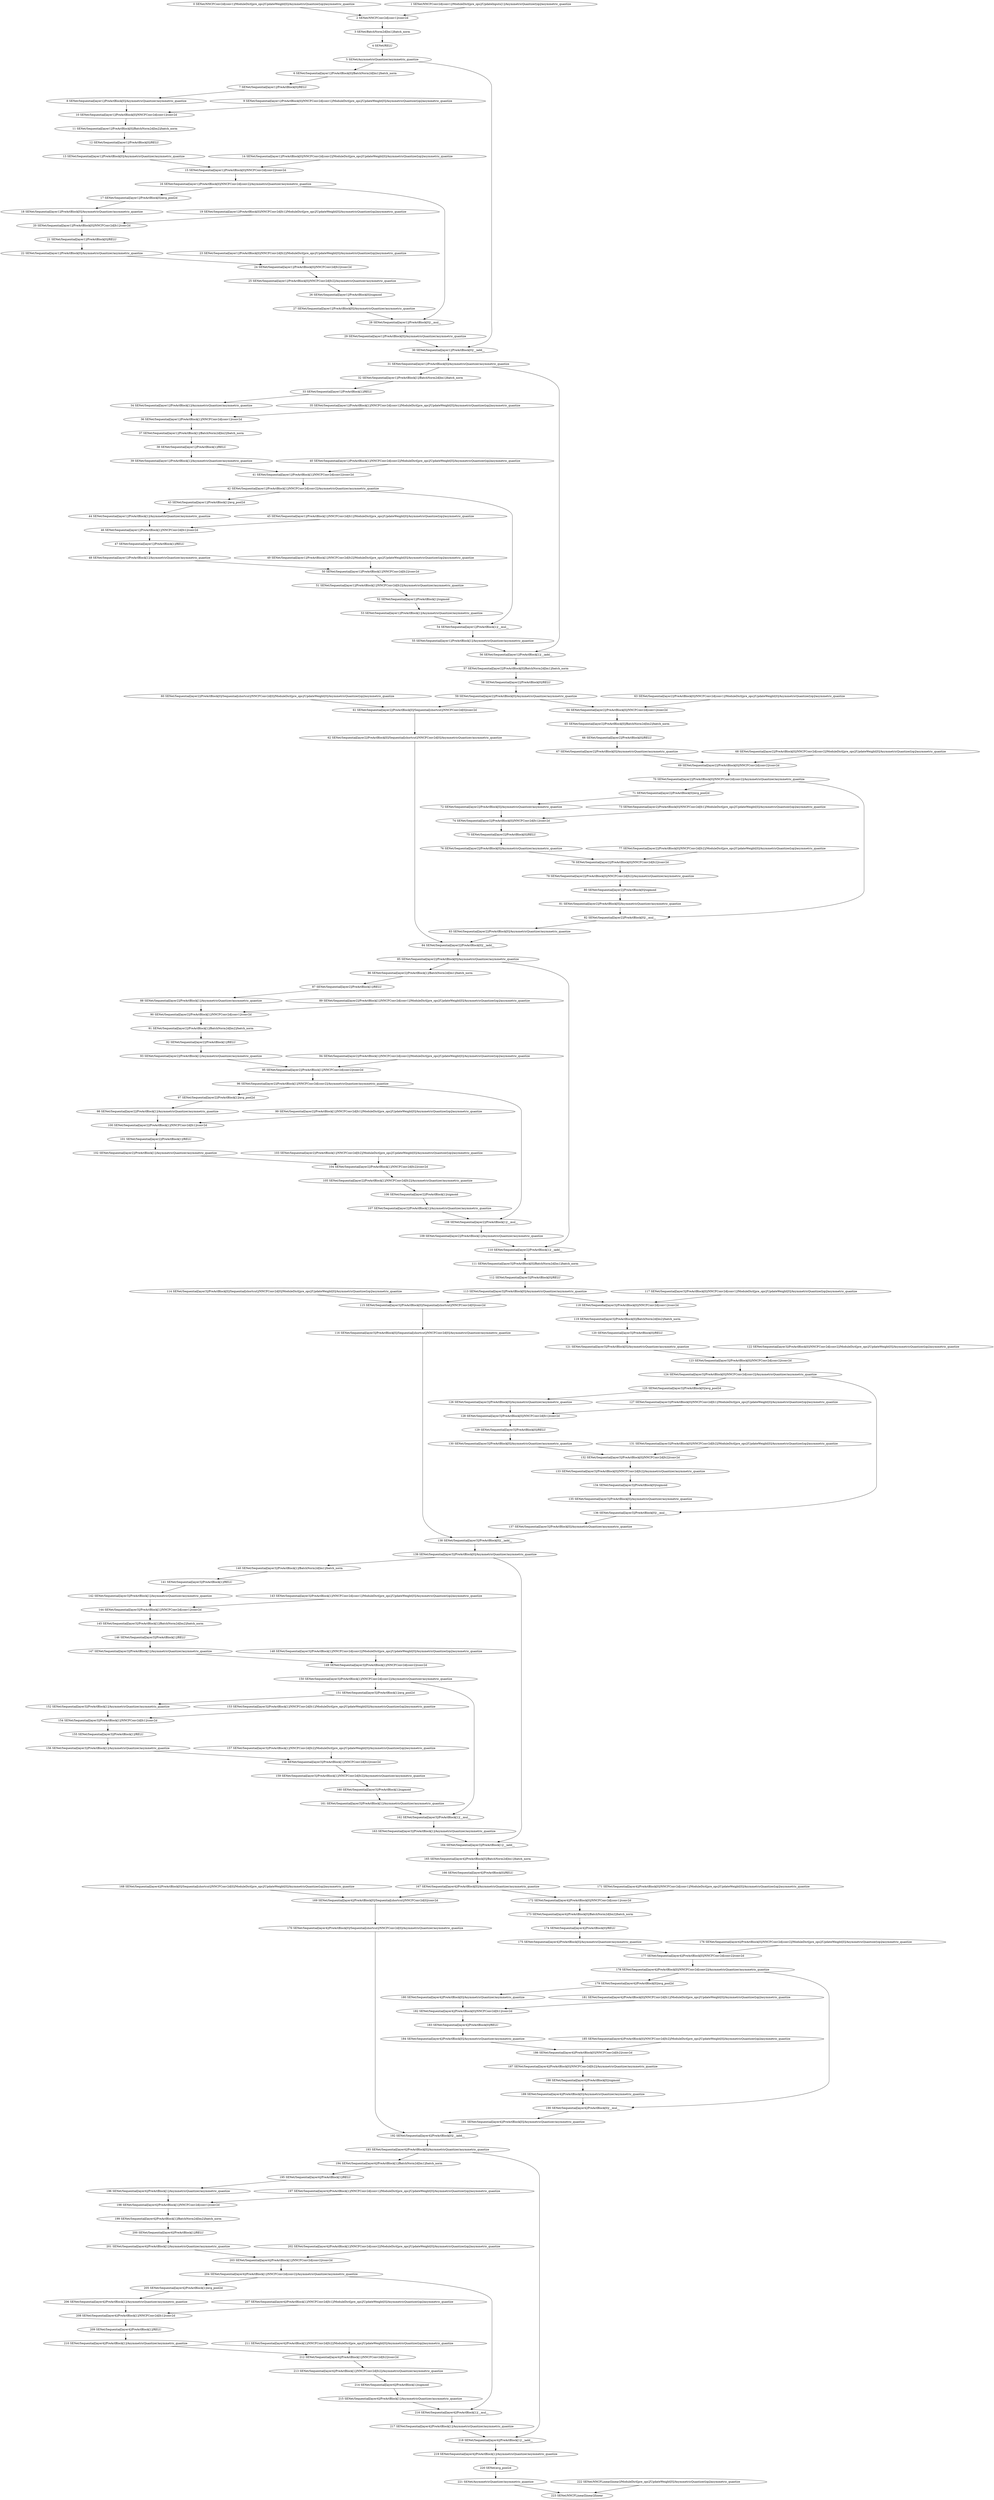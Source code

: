 strict digraph  {
"0 SENet/NNCFConv2d[conv1]/ModuleDict[pre_ops]/UpdateWeight[0]/AsymmetricQuantizer[op]/asymmetric_quantize" [id=0, scope="SENet/NNCFConv2d[conv1]/ModuleDict[pre_ops]/UpdateWeight[0]/AsymmetricQuantizer[op]", type=asymmetric_quantize];
"1 SENet/NNCFConv2d[conv1]/ModuleDict[pre_ops]/UpdateInputs[1]/AsymmetricQuantizer[op]/asymmetric_quantize" [id=1, scope="SENet/NNCFConv2d[conv1]/ModuleDict[pre_ops]/UpdateInputs[1]/AsymmetricQuantizer[op]", type=asymmetric_quantize];
"2 SENet/NNCFConv2d[conv1]/conv2d" [id=2, scope="SENet/NNCFConv2d[conv1]", type=conv2d];
"3 SENet/BatchNorm2d[bn1]/batch_norm" [id=3, scope="SENet/BatchNorm2d[bn1]", type=batch_norm];
"4 SENet/RELU" [id=4, scope=SENet, type=RELU];
"5 SENet/AsymmetricQuantizer/asymmetric_quantize" [id=5, scope="SENet/AsymmetricQuantizer", type=asymmetric_quantize];
"6 SENet/Sequential[layer1]/PreActBlock[0]/BatchNorm2d[bn1]/batch_norm" [id=6, scope="SENet/Sequential[layer1]/PreActBlock[0]/BatchNorm2d[bn1]", type=batch_norm];
"7 SENet/Sequential[layer1]/PreActBlock[0]/RELU" [id=7, scope="SENet/Sequential[layer1]/PreActBlock[0]", type=RELU];
"8 SENet/Sequential[layer1]/PreActBlock[0]/AsymmetricQuantizer/asymmetric_quantize" [id=8, scope="SENet/Sequential[layer1]/PreActBlock[0]/AsymmetricQuantizer", type=asymmetric_quantize];
"9 SENet/Sequential[layer1]/PreActBlock[0]/NNCFConv2d[conv1]/ModuleDict[pre_ops]/UpdateWeight[0]/AsymmetricQuantizer[op]/asymmetric_quantize" [id=9, scope="SENet/Sequential[layer1]/PreActBlock[0]/NNCFConv2d[conv1]/ModuleDict[pre_ops]/UpdateWeight[0]/AsymmetricQuantizer[op]", type=asymmetric_quantize];
"10 SENet/Sequential[layer1]/PreActBlock[0]/NNCFConv2d[conv1]/conv2d" [id=10, scope="SENet/Sequential[layer1]/PreActBlock[0]/NNCFConv2d[conv1]", type=conv2d];
"11 SENet/Sequential[layer1]/PreActBlock[0]/BatchNorm2d[bn2]/batch_norm" [id=11, scope="SENet/Sequential[layer1]/PreActBlock[0]/BatchNorm2d[bn2]", type=batch_norm];
"12 SENet/Sequential[layer1]/PreActBlock[0]/RELU" [id=12, scope="SENet/Sequential[layer1]/PreActBlock[0]", type=RELU];
"13 SENet/Sequential[layer1]/PreActBlock[0]/AsymmetricQuantizer/asymmetric_quantize" [id=13, scope="SENet/Sequential[layer1]/PreActBlock[0]/AsymmetricQuantizer", type=asymmetric_quantize];
"14 SENet/Sequential[layer1]/PreActBlock[0]/NNCFConv2d[conv2]/ModuleDict[pre_ops]/UpdateWeight[0]/AsymmetricQuantizer[op]/asymmetric_quantize" [id=14, scope="SENet/Sequential[layer1]/PreActBlock[0]/NNCFConv2d[conv2]/ModuleDict[pre_ops]/UpdateWeight[0]/AsymmetricQuantizer[op]", type=asymmetric_quantize];
"15 SENet/Sequential[layer1]/PreActBlock[0]/NNCFConv2d[conv2]/conv2d" [id=15, scope="SENet/Sequential[layer1]/PreActBlock[0]/NNCFConv2d[conv2]", type=conv2d];
"16 SENet/Sequential[layer1]/PreActBlock[0]/NNCFConv2d[conv2]/AsymmetricQuantizer/asymmetric_quantize" [id=16, scope="SENet/Sequential[layer1]/PreActBlock[0]/NNCFConv2d[conv2]/AsymmetricQuantizer", type=asymmetric_quantize];
"17 SENet/Sequential[layer1]/PreActBlock[0]/avg_pool2d" [id=17, scope="SENet/Sequential[layer1]/PreActBlock[0]", type=avg_pool2d];
"18 SENet/Sequential[layer1]/PreActBlock[0]/AsymmetricQuantizer/asymmetric_quantize" [id=18, scope="SENet/Sequential[layer1]/PreActBlock[0]/AsymmetricQuantizer", type=asymmetric_quantize];
"19 SENet/Sequential[layer1]/PreActBlock[0]/NNCFConv2d[fc1]/ModuleDict[pre_ops]/UpdateWeight[0]/AsymmetricQuantizer[op]/asymmetric_quantize" [id=19, scope="SENet/Sequential[layer1]/PreActBlock[0]/NNCFConv2d[fc1]/ModuleDict[pre_ops]/UpdateWeight[0]/AsymmetricQuantizer[op]", type=asymmetric_quantize];
"20 SENet/Sequential[layer1]/PreActBlock[0]/NNCFConv2d[fc1]/conv2d" [id=20, scope="SENet/Sequential[layer1]/PreActBlock[0]/NNCFConv2d[fc1]", type=conv2d];
"21 SENet/Sequential[layer1]/PreActBlock[0]/RELU" [id=21, scope="SENet/Sequential[layer1]/PreActBlock[0]", type=RELU];
"22 SENet/Sequential[layer1]/PreActBlock[0]/AsymmetricQuantizer/asymmetric_quantize" [id=22, scope="SENet/Sequential[layer1]/PreActBlock[0]/AsymmetricQuantizer", type=asymmetric_quantize];
"23 SENet/Sequential[layer1]/PreActBlock[0]/NNCFConv2d[fc2]/ModuleDict[pre_ops]/UpdateWeight[0]/AsymmetricQuantizer[op]/asymmetric_quantize" [id=23, scope="SENet/Sequential[layer1]/PreActBlock[0]/NNCFConv2d[fc2]/ModuleDict[pre_ops]/UpdateWeight[0]/AsymmetricQuantizer[op]", type=asymmetric_quantize];
"24 SENet/Sequential[layer1]/PreActBlock[0]/NNCFConv2d[fc2]/conv2d" [id=24, scope="SENet/Sequential[layer1]/PreActBlock[0]/NNCFConv2d[fc2]", type=conv2d];
"25 SENet/Sequential[layer1]/PreActBlock[0]/NNCFConv2d[fc2]/AsymmetricQuantizer/asymmetric_quantize" [id=25, scope="SENet/Sequential[layer1]/PreActBlock[0]/NNCFConv2d[fc2]/AsymmetricQuantizer", type=asymmetric_quantize];
"26 SENet/Sequential[layer1]/PreActBlock[0]/sigmoid" [id=26, scope="SENet/Sequential[layer1]/PreActBlock[0]", type=sigmoid];
"27 SENet/Sequential[layer1]/PreActBlock[0]/AsymmetricQuantizer/asymmetric_quantize" [id=27, scope="SENet/Sequential[layer1]/PreActBlock[0]/AsymmetricQuantizer", type=asymmetric_quantize];
"28 SENet/Sequential[layer1]/PreActBlock[0]/__mul__" [id=28, scope="SENet/Sequential[layer1]/PreActBlock[0]", type=__mul__];
"29 SENet/Sequential[layer1]/PreActBlock[0]/AsymmetricQuantizer/asymmetric_quantize" [id=29, scope="SENet/Sequential[layer1]/PreActBlock[0]/AsymmetricQuantizer", type=asymmetric_quantize];
"30 SENet/Sequential[layer1]/PreActBlock[0]/__iadd__" [id=30, scope="SENet/Sequential[layer1]/PreActBlock[0]", type=__iadd__];
"31 SENet/Sequential[layer1]/PreActBlock[0]/AsymmetricQuantizer/asymmetric_quantize" [id=31, scope="SENet/Sequential[layer1]/PreActBlock[0]/AsymmetricQuantizer", type=asymmetric_quantize];
"32 SENet/Sequential[layer1]/PreActBlock[1]/BatchNorm2d[bn1]/batch_norm" [id=32, scope="SENet/Sequential[layer1]/PreActBlock[1]/BatchNorm2d[bn1]", type=batch_norm];
"33 SENet/Sequential[layer1]/PreActBlock[1]/RELU" [id=33, scope="SENet/Sequential[layer1]/PreActBlock[1]", type=RELU];
"34 SENet/Sequential[layer1]/PreActBlock[1]/AsymmetricQuantizer/asymmetric_quantize" [id=34, scope="SENet/Sequential[layer1]/PreActBlock[1]/AsymmetricQuantizer", type=asymmetric_quantize];
"35 SENet/Sequential[layer1]/PreActBlock[1]/NNCFConv2d[conv1]/ModuleDict[pre_ops]/UpdateWeight[0]/AsymmetricQuantizer[op]/asymmetric_quantize" [id=35, scope="SENet/Sequential[layer1]/PreActBlock[1]/NNCFConv2d[conv1]/ModuleDict[pre_ops]/UpdateWeight[0]/AsymmetricQuantizer[op]", type=asymmetric_quantize];
"36 SENet/Sequential[layer1]/PreActBlock[1]/NNCFConv2d[conv1]/conv2d" [id=36, scope="SENet/Sequential[layer1]/PreActBlock[1]/NNCFConv2d[conv1]", type=conv2d];
"37 SENet/Sequential[layer1]/PreActBlock[1]/BatchNorm2d[bn2]/batch_norm" [id=37, scope="SENet/Sequential[layer1]/PreActBlock[1]/BatchNorm2d[bn2]", type=batch_norm];
"38 SENet/Sequential[layer1]/PreActBlock[1]/RELU" [id=38, scope="SENet/Sequential[layer1]/PreActBlock[1]", type=RELU];
"39 SENet/Sequential[layer1]/PreActBlock[1]/AsymmetricQuantizer/asymmetric_quantize" [id=39, scope="SENet/Sequential[layer1]/PreActBlock[1]/AsymmetricQuantizer", type=asymmetric_quantize];
"40 SENet/Sequential[layer1]/PreActBlock[1]/NNCFConv2d[conv2]/ModuleDict[pre_ops]/UpdateWeight[0]/AsymmetricQuantizer[op]/asymmetric_quantize" [id=40, scope="SENet/Sequential[layer1]/PreActBlock[1]/NNCFConv2d[conv2]/ModuleDict[pre_ops]/UpdateWeight[0]/AsymmetricQuantizer[op]", type=asymmetric_quantize];
"41 SENet/Sequential[layer1]/PreActBlock[1]/NNCFConv2d[conv2]/conv2d" [id=41, scope="SENet/Sequential[layer1]/PreActBlock[1]/NNCFConv2d[conv2]", type=conv2d];
"42 SENet/Sequential[layer1]/PreActBlock[1]/NNCFConv2d[conv2]/AsymmetricQuantizer/asymmetric_quantize" [id=42, scope="SENet/Sequential[layer1]/PreActBlock[1]/NNCFConv2d[conv2]/AsymmetricQuantizer", type=asymmetric_quantize];
"43 SENet/Sequential[layer1]/PreActBlock[1]/avg_pool2d" [id=43, scope="SENet/Sequential[layer1]/PreActBlock[1]", type=avg_pool2d];
"44 SENet/Sequential[layer1]/PreActBlock[1]/AsymmetricQuantizer/asymmetric_quantize" [id=44, scope="SENet/Sequential[layer1]/PreActBlock[1]/AsymmetricQuantizer", type=asymmetric_quantize];
"45 SENet/Sequential[layer1]/PreActBlock[1]/NNCFConv2d[fc1]/ModuleDict[pre_ops]/UpdateWeight[0]/AsymmetricQuantizer[op]/asymmetric_quantize" [id=45, scope="SENet/Sequential[layer1]/PreActBlock[1]/NNCFConv2d[fc1]/ModuleDict[pre_ops]/UpdateWeight[0]/AsymmetricQuantizer[op]", type=asymmetric_quantize];
"46 SENet/Sequential[layer1]/PreActBlock[1]/NNCFConv2d[fc1]/conv2d" [id=46, scope="SENet/Sequential[layer1]/PreActBlock[1]/NNCFConv2d[fc1]", type=conv2d];
"47 SENet/Sequential[layer1]/PreActBlock[1]/RELU" [id=47, scope="SENet/Sequential[layer1]/PreActBlock[1]", type=RELU];
"48 SENet/Sequential[layer1]/PreActBlock[1]/AsymmetricQuantizer/asymmetric_quantize" [id=48, scope="SENet/Sequential[layer1]/PreActBlock[1]/AsymmetricQuantizer", type=asymmetric_quantize];
"49 SENet/Sequential[layer1]/PreActBlock[1]/NNCFConv2d[fc2]/ModuleDict[pre_ops]/UpdateWeight[0]/AsymmetricQuantizer[op]/asymmetric_quantize" [id=49, scope="SENet/Sequential[layer1]/PreActBlock[1]/NNCFConv2d[fc2]/ModuleDict[pre_ops]/UpdateWeight[0]/AsymmetricQuantizer[op]", type=asymmetric_quantize];
"50 SENet/Sequential[layer1]/PreActBlock[1]/NNCFConv2d[fc2]/conv2d" [id=50, scope="SENet/Sequential[layer1]/PreActBlock[1]/NNCFConv2d[fc2]", type=conv2d];
"51 SENet/Sequential[layer1]/PreActBlock[1]/NNCFConv2d[fc2]/AsymmetricQuantizer/asymmetric_quantize" [id=51, scope="SENet/Sequential[layer1]/PreActBlock[1]/NNCFConv2d[fc2]/AsymmetricQuantizer", type=asymmetric_quantize];
"52 SENet/Sequential[layer1]/PreActBlock[1]/sigmoid" [id=52, scope="SENet/Sequential[layer1]/PreActBlock[1]", type=sigmoid];
"53 SENet/Sequential[layer1]/PreActBlock[1]/AsymmetricQuantizer/asymmetric_quantize" [id=53, scope="SENet/Sequential[layer1]/PreActBlock[1]/AsymmetricQuantizer", type=asymmetric_quantize];
"54 SENet/Sequential[layer1]/PreActBlock[1]/__mul__" [id=54, scope="SENet/Sequential[layer1]/PreActBlock[1]", type=__mul__];
"55 SENet/Sequential[layer1]/PreActBlock[1]/AsymmetricQuantizer/asymmetric_quantize" [id=55, scope="SENet/Sequential[layer1]/PreActBlock[1]/AsymmetricQuantizer", type=asymmetric_quantize];
"56 SENet/Sequential[layer1]/PreActBlock[1]/__iadd__" [id=56, scope="SENet/Sequential[layer1]/PreActBlock[1]", type=__iadd__];
"57 SENet/Sequential[layer2]/PreActBlock[0]/BatchNorm2d[bn1]/batch_norm" [id=57, scope="SENet/Sequential[layer2]/PreActBlock[0]/BatchNorm2d[bn1]", type=batch_norm];
"58 SENet/Sequential[layer2]/PreActBlock[0]/RELU" [id=58, scope="SENet/Sequential[layer2]/PreActBlock[0]", type=RELU];
"59 SENet/Sequential[layer2]/PreActBlock[0]/AsymmetricQuantizer/asymmetric_quantize" [id=59, scope="SENet/Sequential[layer2]/PreActBlock[0]/AsymmetricQuantizer", type=asymmetric_quantize];
"60 SENet/Sequential[layer2]/PreActBlock[0]/Sequential[shortcut]/NNCFConv2d[0]/ModuleDict[pre_ops]/UpdateWeight[0]/AsymmetricQuantizer[op]/asymmetric_quantize" [id=60, scope="SENet/Sequential[layer2]/PreActBlock[0]/Sequential[shortcut]/NNCFConv2d[0]/ModuleDict[pre_ops]/UpdateWeight[0]/AsymmetricQuantizer[op]", type=asymmetric_quantize];
"61 SENet/Sequential[layer2]/PreActBlock[0]/Sequential[shortcut]/NNCFConv2d[0]/conv2d" [id=61, scope="SENet/Sequential[layer2]/PreActBlock[0]/Sequential[shortcut]/NNCFConv2d[0]", type=conv2d];
"62 SENet/Sequential[layer2]/PreActBlock[0]/Sequential[shortcut]/NNCFConv2d[0]/AsymmetricQuantizer/asymmetric_quantize" [id=62, scope="SENet/Sequential[layer2]/PreActBlock[0]/Sequential[shortcut]/NNCFConv2d[0]/AsymmetricQuantizer", type=asymmetric_quantize];
"63 SENet/Sequential[layer2]/PreActBlock[0]/NNCFConv2d[conv1]/ModuleDict[pre_ops]/UpdateWeight[0]/AsymmetricQuantizer[op]/asymmetric_quantize" [id=63, scope="SENet/Sequential[layer2]/PreActBlock[0]/NNCFConv2d[conv1]/ModuleDict[pre_ops]/UpdateWeight[0]/AsymmetricQuantizer[op]", type=asymmetric_quantize];
"64 SENet/Sequential[layer2]/PreActBlock[0]/NNCFConv2d[conv1]/conv2d" [id=64, scope="SENet/Sequential[layer2]/PreActBlock[0]/NNCFConv2d[conv1]", type=conv2d];
"65 SENet/Sequential[layer2]/PreActBlock[0]/BatchNorm2d[bn2]/batch_norm" [id=65, scope="SENet/Sequential[layer2]/PreActBlock[0]/BatchNorm2d[bn2]", type=batch_norm];
"66 SENet/Sequential[layer2]/PreActBlock[0]/RELU" [id=66, scope="SENet/Sequential[layer2]/PreActBlock[0]", type=RELU];
"67 SENet/Sequential[layer2]/PreActBlock[0]/AsymmetricQuantizer/asymmetric_quantize" [id=67, scope="SENet/Sequential[layer2]/PreActBlock[0]/AsymmetricQuantizer", type=asymmetric_quantize];
"68 SENet/Sequential[layer2]/PreActBlock[0]/NNCFConv2d[conv2]/ModuleDict[pre_ops]/UpdateWeight[0]/AsymmetricQuantizer[op]/asymmetric_quantize" [id=68, scope="SENet/Sequential[layer2]/PreActBlock[0]/NNCFConv2d[conv2]/ModuleDict[pre_ops]/UpdateWeight[0]/AsymmetricQuantizer[op]", type=asymmetric_quantize];
"69 SENet/Sequential[layer2]/PreActBlock[0]/NNCFConv2d[conv2]/conv2d" [id=69, scope="SENet/Sequential[layer2]/PreActBlock[0]/NNCFConv2d[conv2]", type=conv2d];
"70 SENet/Sequential[layer2]/PreActBlock[0]/NNCFConv2d[conv2]/AsymmetricQuantizer/asymmetric_quantize" [id=70, scope="SENet/Sequential[layer2]/PreActBlock[0]/NNCFConv2d[conv2]/AsymmetricQuantizer", type=asymmetric_quantize];
"71 SENet/Sequential[layer2]/PreActBlock[0]/avg_pool2d" [id=71, scope="SENet/Sequential[layer2]/PreActBlock[0]", type=avg_pool2d];
"72 SENet/Sequential[layer2]/PreActBlock[0]/AsymmetricQuantizer/asymmetric_quantize" [id=72, scope="SENet/Sequential[layer2]/PreActBlock[0]/AsymmetricQuantizer", type=asymmetric_quantize];
"73 SENet/Sequential[layer2]/PreActBlock[0]/NNCFConv2d[fc1]/ModuleDict[pre_ops]/UpdateWeight[0]/AsymmetricQuantizer[op]/asymmetric_quantize" [id=73, scope="SENet/Sequential[layer2]/PreActBlock[0]/NNCFConv2d[fc1]/ModuleDict[pre_ops]/UpdateWeight[0]/AsymmetricQuantizer[op]", type=asymmetric_quantize];
"74 SENet/Sequential[layer2]/PreActBlock[0]/NNCFConv2d[fc1]/conv2d" [id=74, scope="SENet/Sequential[layer2]/PreActBlock[0]/NNCFConv2d[fc1]", type=conv2d];
"75 SENet/Sequential[layer2]/PreActBlock[0]/RELU" [id=75, scope="SENet/Sequential[layer2]/PreActBlock[0]", type=RELU];
"76 SENet/Sequential[layer2]/PreActBlock[0]/AsymmetricQuantizer/asymmetric_quantize" [id=76, scope="SENet/Sequential[layer2]/PreActBlock[0]/AsymmetricQuantizer", type=asymmetric_quantize];
"77 SENet/Sequential[layer2]/PreActBlock[0]/NNCFConv2d[fc2]/ModuleDict[pre_ops]/UpdateWeight[0]/AsymmetricQuantizer[op]/asymmetric_quantize" [id=77, scope="SENet/Sequential[layer2]/PreActBlock[0]/NNCFConv2d[fc2]/ModuleDict[pre_ops]/UpdateWeight[0]/AsymmetricQuantizer[op]", type=asymmetric_quantize];
"78 SENet/Sequential[layer2]/PreActBlock[0]/NNCFConv2d[fc2]/conv2d" [id=78, scope="SENet/Sequential[layer2]/PreActBlock[0]/NNCFConv2d[fc2]", type=conv2d];
"79 SENet/Sequential[layer2]/PreActBlock[0]/NNCFConv2d[fc2]/AsymmetricQuantizer/asymmetric_quantize" [id=79, scope="SENet/Sequential[layer2]/PreActBlock[0]/NNCFConv2d[fc2]/AsymmetricQuantizer", type=asymmetric_quantize];
"80 SENet/Sequential[layer2]/PreActBlock[0]/sigmoid" [id=80, scope="SENet/Sequential[layer2]/PreActBlock[0]", type=sigmoid];
"81 SENet/Sequential[layer2]/PreActBlock[0]/AsymmetricQuantizer/asymmetric_quantize" [id=81, scope="SENet/Sequential[layer2]/PreActBlock[0]/AsymmetricQuantizer", type=asymmetric_quantize];
"82 SENet/Sequential[layer2]/PreActBlock[0]/__mul__" [id=82, scope="SENet/Sequential[layer2]/PreActBlock[0]", type=__mul__];
"83 SENet/Sequential[layer2]/PreActBlock[0]/AsymmetricQuantizer/asymmetric_quantize" [id=83, scope="SENet/Sequential[layer2]/PreActBlock[0]/AsymmetricQuantizer", type=asymmetric_quantize];
"84 SENet/Sequential[layer2]/PreActBlock[0]/__iadd__" [id=84, scope="SENet/Sequential[layer2]/PreActBlock[0]", type=__iadd__];
"85 SENet/Sequential[layer2]/PreActBlock[0]/AsymmetricQuantizer/asymmetric_quantize" [id=85, scope="SENet/Sequential[layer2]/PreActBlock[0]/AsymmetricQuantizer", type=asymmetric_quantize];
"86 SENet/Sequential[layer2]/PreActBlock[1]/BatchNorm2d[bn1]/batch_norm" [id=86, scope="SENet/Sequential[layer2]/PreActBlock[1]/BatchNorm2d[bn1]", type=batch_norm];
"87 SENet/Sequential[layer2]/PreActBlock[1]/RELU" [id=87, scope="SENet/Sequential[layer2]/PreActBlock[1]", type=RELU];
"88 SENet/Sequential[layer2]/PreActBlock[1]/AsymmetricQuantizer/asymmetric_quantize" [id=88, scope="SENet/Sequential[layer2]/PreActBlock[1]/AsymmetricQuantizer", type=asymmetric_quantize];
"89 SENet/Sequential[layer2]/PreActBlock[1]/NNCFConv2d[conv1]/ModuleDict[pre_ops]/UpdateWeight[0]/AsymmetricQuantizer[op]/asymmetric_quantize" [id=89, scope="SENet/Sequential[layer2]/PreActBlock[1]/NNCFConv2d[conv1]/ModuleDict[pre_ops]/UpdateWeight[0]/AsymmetricQuantizer[op]", type=asymmetric_quantize];
"90 SENet/Sequential[layer2]/PreActBlock[1]/NNCFConv2d[conv1]/conv2d" [id=90, scope="SENet/Sequential[layer2]/PreActBlock[1]/NNCFConv2d[conv1]", type=conv2d];
"91 SENet/Sequential[layer2]/PreActBlock[1]/BatchNorm2d[bn2]/batch_norm" [id=91, scope="SENet/Sequential[layer2]/PreActBlock[1]/BatchNorm2d[bn2]", type=batch_norm];
"92 SENet/Sequential[layer2]/PreActBlock[1]/RELU" [id=92, scope="SENet/Sequential[layer2]/PreActBlock[1]", type=RELU];
"93 SENet/Sequential[layer2]/PreActBlock[1]/AsymmetricQuantizer/asymmetric_quantize" [id=93, scope="SENet/Sequential[layer2]/PreActBlock[1]/AsymmetricQuantizer", type=asymmetric_quantize];
"94 SENet/Sequential[layer2]/PreActBlock[1]/NNCFConv2d[conv2]/ModuleDict[pre_ops]/UpdateWeight[0]/AsymmetricQuantizer[op]/asymmetric_quantize" [id=94, scope="SENet/Sequential[layer2]/PreActBlock[1]/NNCFConv2d[conv2]/ModuleDict[pre_ops]/UpdateWeight[0]/AsymmetricQuantizer[op]", type=asymmetric_quantize];
"95 SENet/Sequential[layer2]/PreActBlock[1]/NNCFConv2d[conv2]/conv2d" [id=95, scope="SENet/Sequential[layer2]/PreActBlock[1]/NNCFConv2d[conv2]", type=conv2d];
"96 SENet/Sequential[layer2]/PreActBlock[1]/NNCFConv2d[conv2]/AsymmetricQuantizer/asymmetric_quantize" [id=96, scope="SENet/Sequential[layer2]/PreActBlock[1]/NNCFConv2d[conv2]/AsymmetricQuantizer", type=asymmetric_quantize];
"97 SENet/Sequential[layer2]/PreActBlock[1]/avg_pool2d" [id=97, scope="SENet/Sequential[layer2]/PreActBlock[1]", type=avg_pool2d];
"98 SENet/Sequential[layer2]/PreActBlock[1]/AsymmetricQuantizer/asymmetric_quantize" [id=98, scope="SENet/Sequential[layer2]/PreActBlock[1]/AsymmetricQuantizer", type=asymmetric_quantize];
"99 SENet/Sequential[layer2]/PreActBlock[1]/NNCFConv2d[fc1]/ModuleDict[pre_ops]/UpdateWeight[0]/AsymmetricQuantizer[op]/asymmetric_quantize" [id=99, scope="SENet/Sequential[layer2]/PreActBlock[1]/NNCFConv2d[fc1]/ModuleDict[pre_ops]/UpdateWeight[0]/AsymmetricQuantizer[op]", type=asymmetric_quantize];
"100 SENet/Sequential[layer2]/PreActBlock[1]/NNCFConv2d[fc1]/conv2d" [id=100, scope="SENet/Sequential[layer2]/PreActBlock[1]/NNCFConv2d[fc1]", type=conv2d];
"101 SENet/Sequential[layer2]/PreActBlock[1]/RELU" [id=101, scope="SENet/Sequential[layer2]/PreActBlock[1]", type=RELU];
"102 SENet/Sequential[layer2]/PreActBlock[1]/AsymmetricQuantizer/asymmetric_quantize" [id=102, scope="SENet/Sequential[layer2]/PreActBlock[1]/AsymmetricQuantizer", type=asymmetric_quantize];
"103 SENet/Sequential[layer2]/PreActBlock[1]/NNCFConv2d[fc2]/ModuleDict[pre_ops]/UpdateWeight[0]/AsymmetricQuantizer[op]/asymmetric_quantize" [id=103, scope="SENet/Sequential[layer2]/PreActBlock[1]/NNCFConv2d[fc2]/ModuleDict[pre_ops]/UpdateWeight[0]/AsymmetricQuantizer[op]", type=asymmetric_quantize];
"104 SENet/Sequential[layer2]/PreActBlock[1]/NNCFConv2d[fc2]/conv2d" [id=104, scope="SENet/Sequential[layer2]/PreActBlock[1]/NNCFConv2d[fc2]", type=conv2d];
"105 SENet/Sequential[layer2]/PreActBlock[1]/NNCFConv2d[fc2]/AsymmetricQuantizer/asymmetric_quantize" [id=105, scope="SENet/Sequential[layer2]/PreActBlock[1]/NNCFConv2d[fc2]/AsymmetricQuantizer", type=asymmetric_quantize];
"106 SENet/Sequential[layer2]/PreActBlock[1]/sigmoid" [id=106, scope="SENet/Sequential[layer2]/PreActBlock[1]", type=sigmoid];
"107 SENet/Sequential[layer2]/PreActBlock[1]/AsymmetricQuantizer/asymmetric_quantize" [id=107, scope="SENet/Sequential[layer2]/PreActBlock[1]/AsymmetricQuantizer", type=asymmetric_quantize];
"108 SENet/Sequential[layer2]/PreActBlock[1]/__mul__" [id=108, scope="SENet/Sequential[layer2]/PreActBlock[1]", type=__mul__];
"109 SENet/Sequential[layer2]/PreActBlock[1]/AsymmetricQuantizer/asymmetric_quantize" [id=109, scope="SENet/Sequential[layer2]/PreActBlock[1]/AsymmetricQuantizer", type=asymmetric_quantize];
"110 SENet/Sequential[layer2]/PreActBlock[1]/__iadd__" [id=110, scope="SENet/Sequential[layer2]/PreActBlock[1]", type=__iadd__];
"111 SENet/Sequential[layer3]/PreActBlock[0]/BatchNorm2d[bn1]/batch_norm" [id=111, scope="SENet/Sequential[layer3]/PreActBlock[0]/BatchNorm2d[bn1]", type=batch_norm];
"112 SENet/Sequential[layer3]/PreActBlock[0]/RELU" [id=112, scope="SENet/Sequential[layer3]/PreActBlock[0]", type=RELU];
"113 SENet/Sequential[layer3]/PreActBlock[0]/AsymmetricQuantizer/asymmetric_quantize" [id=113, scope="SENet/Sequential[layer3]/PreActBlock[0]/AsymmetricQuantizer", type=asymmetric_quantize];
"114 SENet/Sequential[layer3]/PreActBlock[0]/Sequential[shortcut]/NNCFConv2d[0]/ModuleDict[pre_ops]/UpdateWeight[0]/AsymmetricQuantizer[op]/asymmetric_quantize" [id=114, scope="SENet/Sequential[layer3]/PreActBlock[0]/Sequential[shortcut]/NNCFConv2d[0]/ModuleDict[pre_ops]/UpdateWeight[0]/AsymmetricQuantizer[op]", type=asymmetric_quantize];
"115 SENet/Sequential[layer3]/PreActBlock[0]/Sequential[shortcut]/NNCFConv2d[0]/conv2d" [id=115, scope="SENet/Sequential[layer3]/PreActBlock[0]/Sequential[shortcut]/NNCFConv2d[0]", type=conv2d];
"116 SENet/Sequential[layer3]/PreActBlock[0]/Sequential[shortcut]/NNCFConv2d[0]/AsymmetricQuantizer/asymmetric_quantize" [id=116, scope="SENet/Sequential[layer3]/PreActBlock[0]/Sequential[shortcut]/NNCFConv2d[0]/AsymmetricQuantizer", type=asymmetric_quantize];
"117 SENet/Sequential[layer3]/PreActBlock[0]/NNCFConv2d[conv1]/ModuleDict[pre_ops]/UpdateWeight[0]/AsymmetricQuantizer[op]/asymmetric_quantize" [id=117, scope="SENet/Sequential[layer3]/PreActBlock[0]/NNCFConv2d[conv1]/ModuleDict[pre_ops]/UpdateWeight[0]/AsymmetricQuantizer[op]", type=asymmetric_quantize];
"118 SENet/Sequential[layer3]/PreActBlock[0]/NNCFConv2d[conv1]/conv2d" [id=118, scope="SENet/Sequential[layer3]/PreActBlock[0]/NNCFConv2d[conv1]", type=conv2d];
"119 SENet/Sequential[layer3]/PreActBlock[0]/BatchNorm2d[bn2]/batch_norm" [id=119, scope="SENet/Sequential[layer3]/PreActBlock[0]/BatchNorm2d[bn2]", type=batch_norm];
"120 SENet/Sequential[layer3]/PreActBlock[0]/RELU" [id=120, scope="SENet/Sequential[layer3]/PreActBlock[0]", type=RELU];
"121 SENet/Sequential[layer3]/PreActBlock[0]/AsymmetricQuantizer/asymmetric_quantize" [id=121, scope="SENet/Sequential[layer3]/PreActBlock[0]/AsymmetricQuantizer", type=asymmetric_quantize];
"122 SENet/Sequential[layer3]/PreActBlock[0]/NNCFConv2d[conv2]/ModuleDict[pre_ops]/UpdateWeight[0]/AsymmetricQuantizer[op]/asymmetric_quantize" [id=122, scope="SENet/Sequential[layer3]/PreActBlock[0]/NNCFConv2d[conv2]/ModuleDict[pre_ops]/UpdateWeight[0]/AsymmetricQuantizer[op]", type=asymmetric_quantize];
"123 SENet/Sequential[layer3]/PreActBlock[0]/NNCFConv2d[conv2]/conv2d" [id=123, scope="SENet/Sequential[layer3]/PreActBlock[0]/NNCFConv2d[conv2]", type=conv2d];
"124 SENet/Sequential[layer3]/PreActBlock[0]/NNCFConv2d[conv2]/AsymmetricQuantizer/asymmetric_quantize" [id=124, scope="SENet/Sequential[layer3]/PreActBlock[0]/NNCFConv2d[conv2]/AsymmetricQuantizer", type=asymmetric_quantize];
"125 SENet/Sequential[layer3]/PreActBlock[0]/avg_pool2d" [id=125, scope="SENet/Sequential[layer3]/PreActBlock[0]", type=avg_pool2d];
"126 SENet/Sequential[layer3]/PreActBlock[0]/AsymmetricQuantizer/asymmetric_quantize" [id=126, scope="SENet/Sequential[layer3]/PreActBlock[0]/AsymmetricQuantizer", type=asymmetric_quantize];
"127 SENet/Sequential[layer3]/PreActBlock[0]/NNCFConv2d[fc1]/ModuleDict[pre_ops]/UpdateWeight[0]/AsymmetricQuantizer[op]/asymmetric_quantize" [id=127, scope="SENet/Sequential[layer3]/PreActBlock[0]/NNCFConv2d[fc1]/ModuleDict[pre_ops]/UpdateWeight[0]/AsymmetricQuantizer[op]", type=asymmetric_quantize];
"128 SENet/Sequential[layer3]/PreActBlock[0]/NNCFConv2d[fc1]/conv2d" [id=128, scope="SENet/Sequential[layer3]/PreActBlock[0]/NNCFConv2d[fc1]", type=conv2d];
"129 SENet/Sequential[layer3]/PreActBlock[0]/RELU" [id=129, scope="SENet/Sequential[layer3]/PreActBlock[0]", type=RELU];
"130 SENet/Sequential[layer3]/PreActBlock[0]/AsymmetricQuantizer/asymmetric_quantize" [id=130, scope="SENet/Sequential[layer3]/PreActBlock[0]/AsymmetricQuantizer", type=asymmetric_quantize];
"131 SENet/Sequential[layer3]/PreActBlock[0]/NNCFConv2d[fc2]/ModuleDict[pre_ops]/UpdateWeight[0]/AsymmetricQuantizer[op]/asymmetric_quantize" [id=131, scope="SENet/Sequential[layer3]/PreActBlock[0]/NNCFConv2d[fc2]/ModuleDict[pre_ops]/UpdateWeight[0]/AsymmetricQuantizer[op]", type=asymmetric_quantize];
"132 SENet/Sequential[layer3]/PreActBlock[0]/NNCFConv2d[fc2]/conv2d" [id=132, scope="SENet/Sequential[layer3]/PreActBlock[0]/NNCFConv2d[fc2]", type=conv2d];
"133 SENet/Sequential[layer3]/PreActBlock[0]/NNCFConv2d[fc2]/AsymmetricQuantizer/asymmetric_quantize" [id=133, scope="SENet/Sequential[layer3]/PreActBlock[0]/NNCFConv2d[fc2]/AsymmetricQuantizer", type=asymmetric_quantize];
"134 SENet/Sequential[layer3]/PreActBlock[0]/sigmoid" [id=134, scope="SENet/Sequential[layer3]/PreActBlock[0]", type=sigmoid];
"135 SENet/Sequential[layer3]/PreActBlock[0]/AsymmetricQuantizer/asymmetric_quantize" [id=135, scope="SENet/Sequential[layer3]/PreActBlock[0]/AsymmetricQuantizer", type=asymmetric_quantize];
"136 SENet/Sequential[layer3]/PreActBlock[0]/__mul__" [id=136, scope="SENet/Sequential[layer3]/PreActBlock[0]", type=__mul__];
"137 SENet/Sequential[layer3]/PreActBlock[0]/AsymmetricQuantizer/asymmetric_quantize" [id=137, scope="SENet/Sequential[layer3]/PreActBlock[0]/AsymmetricQuantizer", type=asymmetric_quantize];
"138 SENet/Sequential[layer3]/PreActBlock[0]/__iadd__" [id=138, scope="SENet/Sequential[layer3]/PreActBlock[0]", type=__iadd__];
"139 SENet/Sequential[layer3]/PreActBlock[0]/AsymmetricQuantizer/asymmetric_quantize" [id=139, scope="SENet/Sequential[layer3]/PreActBlock[0]/AsymmetricQuantizer", type=asymmetric_quantize];
"140 SENet/Sequential[layer3]/PreActBlock[1]/BatchNorm2d[bn1]/batch_norm" [id=140, scope="SENet/Sequential[layer3]/PreActBlock[1]/BatchNorm2d[bn1]", type=batch_norm];
"141 SENet/Sequential[layer3]/PreActBlock[1]/RELU" [id=141, scope="SENet/Sequential[layer3]/PreActBlock[1]", type=RELU];
"142 SENet/Sequential[layer3]/PreActBlock[1]/AsymmetricQuantizer/asymmetric_quantize" [id=142, scope="SENet/Sequential[layer3]/PreActBlock[1]/AsymmetricQuantizer", type=asymmetric_quantize];
"143 SENet/Sequential[layer3]/PreActBlock[1]/NNCFConv2d[conv1]/ModuleDict[pre_ops]/UpdateWeight[0]/AsymmetricQuantizer[op]/asymmetric_quantize" [id=143, scope="SENet/Sequential[layer3]/PreActBlock[1]/NNCFConv2d[conv1]/ModuleDict[pre_ops]/UpdateWeight[0]/AsymmetricQuantizer[op]", type=asymmetric_quantize];
"144 SENet/Sequential[layer3]/PreActBlock[1]/NNCFConv2d[conv1]/conv2d" [id=144, scope="SENet/Sequential[layer3]/PreActBlock[1]/NNCFConv2d[conv1]", type=conv2d];
"145 SENet/Sequential[layer3]/PreActBlock[1]/BatchNorm2d[bn2]/batch_norm" [id=145, scope="SENet/Sequential[layer3]/PreActBlock[1]/BatchNorm2d[bn2]", type=batch_norm];
"146 SENet/Sequential[layer3]/PreActBlock[1]/RELU" [id=146, scope="SENet/Sequential[layer3]/PreActBlock[1]", type=RELU];
"147 SENet/Sequential[layer3]/PreActBlock[1]/AsymmetricQuantizer/asymmetric_quantize" [id=147, scope="SENet/Sequential[layer3]/PreActBlock[1]/AsymmetricQuantizer", type=asymmetric_quantize];
"148 SENet/Sequential[layer3]/PreActBlock[1]/NNCFConv2d[conv2]/ModuleDict[pre_ops]/UpdateWeight[0]/AsymmetricQuantizer[op]/asymmetric_quantize" [id=148, scope="SENet/Sequential[layer3]/PreActBlock[1]/NNCFConv2d[conv2]/ModuleDict[pre_ops]/UpdateWeight[0]/AsymmetricQuantizer[op]", type=asymmetric_quantize];
"149 SENet/Sequential[layer3]/PreActBlock[1]/NNCFConv2d[conv2]/conv2d" [id=149, scope="SENet/Sequential[layer3]/PreActBlock[1]/NNCFConv2d[conv2]", type=conv2d];
"150 SENet/Sequential[layer3]/PreActBlock[1]/NNCFConv2d[conv2]/AsymmetricQuantizer/asymmetric_quantize" [id=150, scope="SENet/Sequential[layer3]/PreActBlock[1]/NNCFConv2d[conv2]/AsymmetricQuantizer", type=asymmetric_quantize];
"151 SENet/Sequential[layer3]/PreActBlock[1]/avg_pool2d" [id=151, scope="SENet/Sequential[layer3]/PreActBlock[1]", type=avg_pool2d];
"152 SENet/Sequential[layer3]/PreActBlock[1]/AsymmetricQuantizer/asymmetric_quantize" [id=152, scope="SENet/Sequential[layer3]/PreActBlock[1]/AsymmetricQuantizer", type=asymmetric_quantize];
"153 SENet/Sequential[layer3]/PreActBlock[1]/NNCFConv2d[fc1]/ModuleDict[pre_ops]/UpdateWeight[0]/AsymmetricQuantizer[op]/asymmetric_quantize" [id=153, scope="SENet/Sequential[layer3]/PreActBlock[1]/NNCFConv2d[fc1]/ModuleDict[pre_ops]/UpdateWeight[0]/AsymmetricQuantizer[op]", type=asymmetric_quantize];
"154 SENet/Sequential[layer3]/PreActBlock[1]/NNCFConv2d[fc1]/conv2d" [id=154, scope="SENet/Sequential[layer3]/PreActBlock[1]/NNCFConv2d[fc1]", type=conv2d];
"155 SENet/Sequential[layer3]/PreActBlock[1]/RELU" [id=155, scope="SENet/Sequential[layer3]/PreActBlock[1]", type=RELU];
"156 SENet/Sequential[layer3]/PreActBlock[1]/AsymmetricQuantizer/asymmetric_quantize" [id=156, scope="SENet/Sequential[layer3]/PreActBlock[1]/AsymmetricQuantizer", type=asymmetric_quantize];
"157 SENet/Sequential[layer3]/PreActBlock[1]/NNCFConv2d[fc2]/ModuleDict[pre_ops]/UpdateWeight[0]/AsymmetricQuantizer[op]/asymmetric_quantize" [id=157, scope="SENet/Sequential[layer3]/PreActBlock[1]/NNCFConv2d[fc2]/ModuleDict[pre_ops]/UpdateWeight[0]/AsymmetricQuantizer[op]", type=asymmetric_quantize];
"158 SENet/Sequential[layer3]/PreActBlock[1]/NNCFConv2d[fc2]/conv2d" [id=158, scope="SENet/Sequential[layer3]/PreActBlock[1]/NNCFConv2d[fc2]", type=conv2d];
"159 SENet/Sequential[layer3]/PreActBlock[1]/NNCFConv2d[fc2]/AsymmetricQuantizer/asymmetric_quantize" [id=159, scope="SENet/Sequential[layer3]/PreActBlock[1]/NNCFConv2d[fc2]/AsymmetricQuantizer", type=asymmetric_quantize];
"160 SENet/Sequential[layer3]/PreActBlock[1]/sigmoid" [id=160, scope="SENet/Sequential[layer3]/PreActBlock[1]", type=sigmoid];
"161 SENet/Sequential[layer3]/PreActBlock[1]/AsymmetricQuantizer/asymmetric_quantize" [id=161, scope="SENet/Sequential[layer3]/PreActBlock[1]/AsymmetricQuantizer", type=asymmetric_quantize];
"162 SENet/Sequential[layer3]/PreActBlock[1]/__mul__" [id=162, scope="SENet/Sequential[layer3]/PreActBlock[1]", type=__mul__];
"163 SENet/Sequential[layer3]/PreActBlock[1]/AsymmetricQuantizer/asymmetric_quantize" [id=163, scope="SENet/Sequential[layer3]/PreActBlock[1]/AsymmetricQuantizer", type=asymmetric_quantize];
"164 SENet/Sequential[layer3]/PreActBlock[1]/__iadd__" [id=164, scope="SENet/Sequential[layer3]/PreActBlock[1]", type=__iadd__];
"165 SENet/Sequential[layer4]/PreActBlock[0]/BatchNorm2d[bn1]/batch_norm" [id=165, scope="SENet/Sequential[layer4]/PreActBlock[0]/BatchNorm2d[bn1]", type=batch_norm];
"166 SENet/Sequential[layer4]/PreActBlock[0]/RELU" [id=166, scope="SENet/Sequential[layer4]/PreActBlock[0]", type=RELU];
"167 SENet/Sequential[layer4]/PreActBlock[0]/AsymmetricQuantizer/asymmetric_quantize" [id=167, scope="SENet/Sequential[layer4]/PreActBlock[0]/AsymmetricQuantizer", type=asymmetric_quantize];
"168 SENet/Sequential[layer4]/PreActBlock[0]/Sequential[shortcut]/NNCFConv2d[0]/ModuleDict[pre_ops]/UpdateWeight[0]/AsymmetricQuantizer[op]/asymmetric_quantize" [id=168, scope="SENet/Sequential[layer4]/PreActBlock[0]/Sequential[shortcut]/NNCFConv2d[0]/ModuleDict[pre_ops]/UpdateWeight[0]/AsymmetricQuantizer[op]", type=asymmetric_quantize];
"169 SENet/Sequential[layer4]/PreActBlock[0]/Sequential[shortcut]/NNCFConv2d[0]/conv2d" [id=169, scope="SENet/Sequential[layer4]/PreActBlock[0]/Sequential[shortcut]/NNCFConv2d[0]", type=conv2d];
"170 SENet/Sequential[layer4]/PreActBlock[0]/Sequential[shortcut]/NNCFConv2d[0]/AsymmetricQuantizer/asymmetric_quantize" [id=170, scope="SENet/Sequential[layer4]/PreActBlock[0]/Sequential[shortcut]/NNCFConv2d[0]/AsymmetricQuantizer", type=asymmetric_quantize];
"171 SENet/Sequential[layer4]/PreActBlock[0]/NNCFConv2d[conv1]/ModuleDict[pre_ops]/UpdateWeight[0]/AsymmetricQuantizer[op]/asymmetric_quantize" [id=171, scope="SENet/Sequential[layer4]/PreActBlock[0]/NNCFConv2d[conv1]/ModuleDict[pre_ops]/UpdateWeight[0]/AsymmetricQuantizer[op]", type=asymmetric_quantize];
"172 SENet/Sequential[layer4]/PreActBlock[0]/NNCFConv2d[conv1]/conv2d" [id=172, scope="SENet/Sequential[layer4]/PreActBlock[0]/NNCFConv2d[conv1]", type=conv2d];
"173 SENet/Sequential[layer4]/PreActBlock[0]/BatchNorm2d[bn2]/batch_norm" [id=173, scope="SENet/Sequential[layer4]/PreActBlock[0]/BatchNorm2d[bn2]", type=batch_norm];
"174 SENet/Sequential[layer4]/PreActBlock[0]/RELU" [id=174, scope="SENet/Sequential[layer4]/PreActBlock[0]", type=RELU];
"175 SENet/Sequential[layer4]/PreActBlock[0]/AsymmetricQuantizer/asymmetric_quantize" [id=175, scope="SENet/Sequential[layer4]/PreActBlock[0]/AsymmetricQuantizer", type=asymmetric_quantize];
"176 SENet/Sequential[layer4]/PreActBlock[0]/NNCFConv2d[conv2]/ModuleDict[pre_ops]/UpdateWeight[0]/AsymmetricQuantizer[op]/asymmetric_quantize" [id=176, scope="SENet/Sequential[layer4]/PreActBlock[0]/NNCFConv2d[conv2]/ModuleDict[pre_ops]/UpdateWeight[0]/AsymmetricQuantizer[op]", type=asymmetric_quantize];
"177 SENet/Sequential[layer4]/PreActBlock[0]/NNCFConv2d[conv2]/conv2d" [id=177, scope="SENet/Sequential[layer4]/PreActBlock[0]/NNCFConv2d[conv2]", type=conv2d];
"178 SENet/Sequential[layer4]/PreActBlock[0]/NNCFConv2d[conv2]/AsymmetricQuantizer/asymmetric_quantize" [id=178, scope="SENet/Sequential[layer4]/PreActBlock[0]/NNCFConv2d[conv2]/AsymmetricQuantizer", type=asymmetric_quantize];
"179 SENet/Sequential[layer4]/PreActBlock[0]/avg_pool2d" [id=179, scope="SENet/Sequential[layer4]/PreActBlock[0]", type=avg_pool2d];
"180 SENet/Sequential[layer4]/PreActBlock[0]/AsymmetricQuantizer/asymmetric_quantize" [id=180, scope="SENet/Sequential[layer4]/PreActBlock[0]/AsymmetricQuantizer", type=asymmetric_quantize];
"181 SENet/Sequential[layer4]/PreActBlock[0]/NNCFConv2d[fc1]/ModuleDict[pre_ops]/UpdateWeight[0]/AsymmetricQuantizer[op]/asymmetric_quantize" [id=181, scope="SENet/Sequential[layer4]/PreActBlock[0]/NNCFConv2d[fc1]/ModuleDict[pre_ops]/UpdateWeight[0]/AsymmetricQuantizer[op]", type=asymmetric_quantize];
"182 SENet/Sequential[layer4]/PreActBlock[0]/NNCFConv2d[fc1]/conv2d" [id=182, scope="SENet/Sequential[layer4]/PreActBlock[0]/NNCFConv2d[fc1]", type=conv2d];
"183 SENet/Sequential[layer4]/PreActBlock[0]/RELU" [id=183, scope="SENet/Sequential[layer4]/PreActBlock[0]", type=RELU];
"184 SENet/Sequential[layer4]/PreActBlock[0]/AsymmetricQuantizer/asymmetric_quantize" [id=184, scope="SENet/Sequential[layer4]/PreActBlock[0]/AsymmetricQuantizer", type=asymmetric_quantize];
"185 SENet/Sequential[layer4]/PreActBlock[0]/NNCFConv2d[fc2]/ModuleDict[pre_ops]/UpdateWeight[0]/AsymmetricQuantizer[op]/asymmetric_quantize" [id=185, scope="SENet/Sequential[layer4]/PreActBlock[0]/NNCFConv2d[fc2]/ModuleDict[pre_ops]/UpdateWeight[0]/AsymmetricQuantizer[op]", type=asymmetric_quantize];
"186 SENet/Sequential[layer4]/PreActBlock[0]/NNCFConv2d[fc2]/conv2d" [id=186, scope="SENet/Sequential[layer4]/PreActBlock[0]/NNCFConv2d[fc2]", type=conv2d];
"187 SENet/Sequential[layer4]/PreActBlock[0]/NNCFConv2d[fc2]/AsymmetricQuantizer/asymmetric_quantize" [id=187, scope="SENet/Sequential[layer4]/PreActBlock[0]/NNCFConv2d[fc2]/AsymmetricQuantizer", type=asymmetric_quantize];
"188 SENet/Sequential[layer4]/PreActBlock[0]/sigmoid" [id=188, scope="SENet/Sequential[layer4]/PreActBlock[0]", type=sigmoid];
"189 SENet/Sequential[layer4]/PreActBlock[0]/AsymmetricQuantizer/asymmetric_quantize" [id=189, scope="SENet/Sequential[layer4]/PreActBlock[0]/AsymmetricQuantizer", type=asymmetric_quantize];
"190 SENet/Sequential[layer4]/PreActBlock[0]/__mul__" [id=190, scope="SENet/Sequential[layer4]/PreActBlock[0]", type=__mul__];
"191 SENet/Sequential[layer4]/PreActBlock[0]/AsymmetricQuantizer/asymmetric_quantize" [id=191, scope="SENet/Sequential[layer4]/PreActBlock[0]/AsymmetricQuantizer", type=asymmetric_quantize];
"192 SENet/Sequential[layer4]/PreActBlock[0]/__iadd__" [id=192, scope="SENet/Sequential[layer4]/PreActBlock[0]", type=__iadd__];
"193 SENet/Sequential[layer4]/PreActBlock[0]/AsymmetricQuantizer/asymmetric_quantize" [id=193, scope="SENet/Sequential[layer4]/PreActBlock[0]/AsymmetricQuantizer", type=asymmetric_quantize];
"194 SENet/Sequential[layer4]/PreActBlock[1]/BatchNorm2d[bn1]/batch_norm" [id=194, scope="SENet/Sequential[layer4]/PreActBlock[1]/BatchNorm2d[bn1]", type=batch_norm];
"195 SENet/Sequential[layer4]/PreActBlock[1]/RELU" [id=195, scope="SENet/Sequential[layer4]/PreActBlock[1]", type=RELU];
"196 SENet/Sequential[layer4]/PreActBlock[1]/AsymmetricQuantizer/asymmetric_quantize" [id=196, scope="SENet/Sequential[layer4]/PreActBlock[1]/AsymmetricQuantizer", type=asymmetric_quantize];
"197 SENet/Sequential[layer4]/PreActBlock[1]/NNCFConv2d[conv1]/ModuleDict[pre_ops]/UpdateWeight[0]/AsymmetricQuantizer[op]/asymmetric_quantize" [id=197, scope="SENet/Sequential[layer4]/PreActBlock[1]/NNCFConv2d[conv1]/ModuleDict[pre_ops]/UpdateWeight[0]/AsymmetricQuantizer[op]", type=asymmetric_quantize];
"198 SENet/Sequential[layer4]/PreActBlock[1]/NNCFConv2d[conv1]/conv2d" [id=198, scope="SENet/Sequential[layer4]/PreActBlock[1]/NNCFConv2d[conv1]", type=conv2d];
"199 SENet/Sequential[layer4]/PreActBlock[1]/BatchNorm2d[bn2]/batch_norm" [id=199, scope="SENet/Sequential[layer4]/PreActBlock[1]/BatchNorm2d[bn2]", type=batch_norm];
"200 SENet/Sequential[layer4]/PreActBlock[1]/RELU" [id=200, scope="SENet/Sequential[layer4]/PreActBlock[1]", type=RELU];
"201 SENet/Sequential[layer4]/PreActBlock[1]/AsymmetricQuantizer/asymmetric_quantize" [id=201, scope="SENet/Sequential[layer4]/PreActBlock[1]/AsymmetricQuantizer", type=asymmetric_quantize];
"202 SENet/Sequential[layer4]/PreActBlock[1]/NNCFConv2d[conv2]/ModuleDict[pre_ops]/UpdateWeight[0]/AsymmetricQuantizer[op]/asymmetric_quantize" [id=202, scope="SENet/Sequential[layer4]/PreActBlock[1]/NNCFConv2d[conv2]/ModuleDict[pre_ops]/UpdateWeight[0]/AsymmetricQuantizer[op]", type=asymmetric_quantize];
"203 SENet/Sequential[layer4]/PreActBlock[1]/NNCFConv2d[conv2]/conv2d" [id=203, scope="SENet/Sequential[layer4]/PreActBlock[1]/NNCFConv2d[conv2]", type=conv2d];
"204 SENet/Sequential[layer4]/PreActBlock[1]/NNCFConv2d[conv2]/AsymmetricQuantizer/asymmetric_quantize" [id=204, scope="SENet/Sequential[layer4]/PreActBlock[1]/NNCFConv2d[conv2]/AsymmetricQuantizer", type=asymmetric_quantize];
"205 SENet/Sequential[layer4]/PreActBlock[1]/avg_pool2d" [id=205, scope="SENet/Sequential[layer4]/PreActBlock[1]", type=avg_pool2d];
"206 SENet/Sequential[layer4]/PreActBlock[1]/AsymmetricQuantizer/asymmetric_quantize" [id=206, scope="SENet/Sequential[layer4]/PreActBlock[1]/AsymmetricQuantizer", type=asymmetric_quantize];
"207 SENet/Sequential[layer4]/PreActBlock[1]/NNCFConv2d[fc1]/ModuleDict[pre_ops]/UpdateWeight[0]/AsymmetricQuantizer[op]/asymmetric_quantize" [id=207, scope="SENet/Sequential[layer4]/PreActBlock[1]/NNCFConv2d[fc1]/ModuleDict[pre_ops]/UpdateWeight[0]/AsymmetricQuantizer[op]", type=asymmetric_quantize];
"208 SENet/Sequential[layer4]/PreActBlock[1]/NNCFConv2d[fc1]/conv2d" [id=208, scope="SENet/Sequential[layer4]/PreActBlock[1]/NNCFConv2d[fc1]", type=conv2d];
"209 SENet/Sequential[layer4]/PreActBlock[1]/RELU" [id=209, scope="SENet/Sequential[layer4]/PreActBlock[1]", type=RELU];
"210 SENet/Sequential[layer4]/PreActBlock[1]/AsymmetricQuantizer/asymmetric_quantize" [id=210, scope="SENet/Sequential[layer4]/PreActBlock[1]/AsymmetricQuantizer", type=asymmetric_quantize];
"211 SENet/Sequential[layer4]/PreActBlock[1]/NNCFConv2d[fc2]/ModuleDict[pre_ops]/UpdateWeight[0]/AsymmetricQuantizer[op]/asymmetric_quantize" [id=211, scope="SENet/Sequential[layer4]/PreActBlock[1]/NNCFConv2d[fc2]/ModuleDict[pre_ops]/UpdateWeight[0]/AsymmetricQuantizer[op]", type=asymmetric_quantize];
"212 SENet/Sequential[layer4]/PreActBlock[1]/NNCFConv2d[fc2]/conv2d" [id=212, scope="SENet/Sequential[layer4]/PreActBlock[1]/NNCFConv2d[fc2]", type=conv2d];
"213 SENet/Sequential[layer4]/PreActBlock[1]/NNCFConv2d[fc2]/AsymmetricQuantizer/asymmetric_quantize" [id=213, scope="SENet/Sequential[layer4]/PreActBlock[1]/NNCFConv2d[fc2]/AsymmetricQuantizer", type=asymmetric_quantize];
"214 SENet/Sequential[layer4]/PreActBlock[1]/sigmoid" [id=214, scope="SENet/Sequential[layer4]/PreActBlock[1]", type=sigmoid];
"215 SENet/Sequential[layer4]/PreActBlock[1]/AsymmetricQuantizer/asymmetric_quantize" [id=215, scope="SENet/Sequential[layer4]/PreActBlock[1]/AsymmetricQuantizer", type=asymmetric_quantize];
"216 SENet/Sequential[layer4]/PreActBlock[1]/__mul__" [id=216, scope="SENet/Sequential[layer4]/PreActBlock[1]", type=__mul__];
"217 SENet/Sequential[layer4]/PreActBlock[1]/AsymmetricQuantizer/asymmetric_quantize" [id=217, scope="SENet/Sequential[layer4]/PreActBlock[1]/AsymmetricQuantizer", type=asymmetric_quantize];
"218 SENet/Sequential[layer4]/PreActBlock[1]/__iadd__" [id=218, scope="SENet/Sequential[layer4]/PreActBlock[1]", type=__iadd__];
"219 SENet/Sequential[layer4]/PreActBlock[1]/AsymmetricQuantizer/asymmetric_quantize" [id=219, scope="SENet/Sequential[layer4]/PreActBlock[1]/AsymmetricQuantizer", type=asymmetric_quantize];
"220 SENet/avg_pool2d" [id=220, scope=SENet, type=avg_pool2d];
"221 SENet/AsymmetricQuantizer/asymmetric_quantize" [id=221, scope="SENet/AsymmetricQuantizer", type=asymmetric_quantize];
"222 SENet/NNCFLinear[linear]/ModuleDict[pre_ops]/UpdateWeight[0]/AsymmetricQuantizer[op]/asymmetric_quantize" [id=222, scope="SENet/NNCFLinear[linear]/ModuleDict[pre_ops]/UpdateWeight[0]/AsymmetricQuantizer[op]", type=asymmetric_quantize];
"223 SENet/NNCFLinear[linear]/linear" [id=223, scope="SENet/NNCFLinear[linear]", type=linear];
"0 SENet/NNCFConv2d[conv1]/ModuleDict[pre_ops]/UpdateWeight[0]/AsymmetricQuantizer[op]/asymmetric_quantize" -> "2 SENet/NNCFConv2d[conv1]/conv2d";
"1 SENet/NNCFConv2d[conv1]/ModuleDict[pre_ops]/UpdateInputs[1]/AsymmetricQuantizer[op]/asymmetric_quantize" -> "2 SENet/NNCFConv2d[conv1]/conv2d";
"2 SENet/NNCFConv2d[conv1]/conv2d" -> "3 SENet/BatchNorm2d[bn1]/batch_norm";
"3 SENet/BatchNorm2d[bn1]/batch_norm" -> "4 SENet/RELU";
"4 SENet/RELU" -> "5 SENet/AsymmetricQuantizer/asymmetric_quantize";
"5 SENet/AsymmetricQuantizer/asymmetric_quantize" -> "6 SENet/Sequential[layer1]/PreActBlock[0]/BatchNorm2d[bn1]/batch_norm";
"6 SENet/Sequential[layer1]/PreActBlock[0]/BatchNorm2d[bn1]/batch_norm" -> "7 SENet/Sequential[layer1]/PreActBlock[0]/RELU";
"7 SENet/Sequential[layer1]/PreActBlock[0]/RELU" -> "8 SENet/Sequential[layer1]/PreActBlock[0]/AsymmetricQuantizer/asymmetric_quantize";
"5 SENet/AsymmetricQuantizer/asymmetric_quantize" -> "30 SENet/Sequential[layer1]/PreActBlock[0]/__iadd__";
"8 SENet/Sequential[layer1]/PreActBlock[0]/AsymmetricQuantizer/asymmetric_quantize" -> "10 SENet/Sequential[layer1]/PreActBlock[0]/NNCFConv2d[conv1]/conv2d";
"9 SENet/Sequential[layer1]/PreActBlock[0]/NNCFConv2d[conv1]/ModuleDict[pre_ops]/UpdateWeight[0]/AsymmetricQuantizer[op]/asymmetric_quantize" -> "10 SENet/Sequential[layer1]/PreActBlock[0]/NNCFConv2d[conv1]/conv2d";
"10 SENet/Sequential[layer1]/PreActBlock[0]/NNCFConv2d[conv1]/conv2d" -> "11 SENet/Sequential[layer1]/PreActBlock[0]/BatchNorm2d[bn2]/batch_norm";
"11 SENet/Sequential[layer1]/PreActBlock[0]/BatchNorm2d[bn2]/batch_norm" -> "12 SENet/Sequential[layer1]/PreActBlock[0]/RELU";
"12 SENet/Sequential[layer1]/PreActBlock[0]/RELU" -> "13 SENet/Sequential[layer1]/PreActBlock[0]/AsymmetricQuantizer/asymmetric_quantize";
"13 SENet/Sequential[layer1]/PreActBlock[0]/AsymmetricQuantizer/asymmetric_quantize" -> "15 SENet/Sequential[layer1]/PreActBlock[0]/NNCFConv2d[conv2]/conv2d";
"14 SENet/Sequential[layer1]/PreActBlock[0]/NNCFConv2d[conv2]/ModuleDict[pre_ops]/UpdateWeight[0]/AsymmetricQuantizer[op]/asymmetric_quantize" -> "15 SENet/Sequential[layer1]/PreActBlock[0]/NNCFConv2d[conv2]/conv2d";
"15 SENet/Sequential[layer1]/PreActBlock[0]/NNCFConv2d[conv2]/conv2d" -> "16 SENet/Sequential[layer1]/PreActBlock[0]/NNCFConv2d[conv2]/AsymmetricQuantizer/asymmetric_quantize";
"16 SENet/Sequential[layer1]/PreActBlock[0]/NNCFConv2d[conv2]/AsymmetricQuantizer/asymmetric_quantize" -> "17 SENet/Sequential[layer1]/PreActBlock[0]/avg_pool2d";
"16 SENet/Sequential[layer1]/PreActBlock[0]/NNCFConv2d[conv2]/AsymmetricQuantizer/asymmetric_quantize" -> "28 SENet/Sequential[layer1]/PreActBlock[0]/__mul__";
"17 SENet/Sequential[layer1]/PreActBlock[0]/avg_pool2d" -> "18 SENet/Sequential[layer1]/PreActBlock[0]/AsymmetricQuantizer/asymmetric_quantize";
"18 SENet/Sequential[layer1]/PreActBlock[0]/AsymmetricQuantizer/asymmetric_quantize" -> "20 SENet/Sequential[layer1]/PreActBlock[0]/NNCFConv2d[fc1]/conv2d";
"19 SENet/Sequential[layer1]/PreActBlock[0]/NNCFConv2d[fc1]/ModuleDict[pre_ops]/UpdateWeight[0]/AsymmetricQuantizer[op]/asymmetric_quantize" -> "20 SENet/Sequential[layer1]/PreActBlock[0]/NNCFConv2d[fc1]/conv2d";
"20 SENet/Sequential[layer1]/PreActBlock[0]/NNCFConv2d[fc1]/conv2d" -> "21 SENet/Sequential[layer1]/PreActBlock[0]/RELU";
"21 SENet/Sequential[layer1]/PreActBlock[0]/RELU" -> "22 SENet/Sequential[layer1]/PreActBlock[0]/AsymmetricQuantizer/asymmetric_quantize";
"22 SENet/Sequential[layer1]/PreActBlock[0]/AsymmetricQuantizer/asymmetric_quantize" -> "24 SENet/Sequential[layer1]/PreActBlock[0]/NNCFConv2d[fc2]/conv2d";
"23 SENet/Sequential[layer1]/PreActBlock[0]/NNCFConv2d[fc2]/ModuleDict[pre_ops]/UpdateWeight[0]/AsymmetricQuantizer[op]/asymmetric_quantize" -> "24 SENet/Sequential[layer1]/PreActBlock[0]/NNCFConv2d[fc2]/conv2d";
"24 SENet/Sequential[layer1]/PreActBlock[0]/NNCFConv2d[fc2]/conv2d" -> "25 SENet/Sequential[layer1]/PreActBlock[0]/NNCFConv2d[fc2]/AsymmetricQuantizer/asymmetric_quantize";
"25 SENet/Sequential[layer1]/PreActBlock[0]/NNCFConv2d[fc2]/AsymmetricQuantizer/asymmetric_quantize" -> "26 SENet/Sequential[layer1]/PreActBlock[0]/sigmoid";
"26 SENet/Sequential[layer1]/PreActBlock[0]/sigmoid" -> "27 SENet/Sequential[layer1]/PreActBlock[0]/AsymmetricQuantizer/asymmetric_quantize";
"27 SENet/Sequential[layer1]/PreActBlock[0]/AsymmetricQuantizer/asymmetric_quantize" -> "28 SENet/Sequential[layer1]/PreActBlock[0]/__mul__";
"28 SENet/Sequential[layer1]/PreActBlock[0]/__mul__" -> "29 SENet/Sequential[layer1]/PreActBlock[0]/AsymmetricQuantizer/asymmetric_quantize";
"29 SENet/Sequential[layer1]/PreActBlock[0]/AsymmetricQuantizer/asymmetric_quantize" -> "30 SENet/Sequential[layer1]/PreActBlock[0]/__iadd__";
"30 SENet/Sequential[layer1]/PreActBlock[0]/__iadd__" -> "31 SENet/Sequential[layer1]/PreActBlock[0]/AsymmetricQuantizer/asymmetric_quantize";
"31 SENet/Sequential[layer1]/PreActBlock[0]/AsymmetricQuantizer/asymmetric_quantize" -> "32 SENet/Sequential[layer1]/PreActBlock[1]/BatchNorm2d[bn1]/batch_norm";
"31 SENet/Sequential[layer1]/PreActBlock[0]/AsymmetricQuantizer/asymmetric_quantize" -> "56 SENet/Sequential[layer1]/PreActBlock[1]/__iadd__";
"32 SENet/Sequential[layer1]/PreActBlock[1]/BatchNorm2d[bn1]/batch_norm" -> "33 SENet/Sequential[layer1]/PreActBlock[1]/RELU";
"33 SENet/Sequential[layer1]/PreActBlock[1]/RELU" -> "34 SENet/Sequential[layer1]/PreActBlock[1]/AsymmetricQuantizer/asymmetric_quantize";
"34 SENet/Sequential[layer1]/PreActBlock[1]/AsymmetricQuantizer/asymmetric_quantize" -> "36 SENet/Sequential[layer1]/PreActBlock[1]/NNCFConv2d[conv1]/conv2d";
"35 SENet/Sequential[layer1]/PreActBlock[1]/NNCFConv2d[conv1]/ModuleDict[pre_ops]/UpdateWeight[0]/AsymmetricQuantizer[op]/asymmetric_quantize" -> "36 SENet/Sequential[layer1]/PreActBlock[1]/NNCFConv2d[conv1]/conv2d";
"36 SENet/Sequential[layer1]/PreActBlock[1]/NNCFConv2d[conv1]/conv2d" -> "37 SENet/Sequential[layer1]/PreActBlock[1]/BatchNorm2d[bn2]/batch_norm";
"37 SENet/Sequential[layer1]/PreActBlock[1]/BatchNorm2d[bn2]/batch_norm" -> "38 SENet/Sequential[layer1]/PreActBlock[1]/RELU";
"38 SENet/Sequential[layer1]/PreActBlock[1]/RELU" -> "39 SENet/Sequential[layer1]/PreActBlock[1]/AsymmetricQuantizer/asymmetric_quantize";
"39 SENet/Sequential[layer1]/PreActBlock[1]/AsymmetricQuantizer/asymmetric_quantize" -> "41 SENet/Sequential[layer1]/PreActBlock[1]/NNCFConv2d[conv2]/conv2d";
"40 SENet/Sequential[layer1]/PreActBlock[1]/NNCFConv2d[conv2]/ModuleDict[pre_ops]/UpdateWeight[0]/AsymmetricQuantizer[op]/asymmetric_quantize" -> "41 SENet/Sequential[layer1]/PreActBlock[1]/NNCFConv2d[conv2]/conv2d";
"41 SENet/Sequential[layer1]/PreActBlock[1]/NNCFConv2d[conv2]/conv2d" -> "42 SENet/Sequential[layer1]/PreActBlock[1]/NNCFConv2d[conv2]/AsymmetricQuantizer/asymmetric_quantize";
"42 SENet/Sequential[layer1]/PreActBlock[1]/NNCFConv2d[conv2]/AsymmetricQuantizer/asymmetric_quantize" -> "43 SENet/Sequential[layer1]/PreActBlock[1]/avg_pool2d";
"42 SENet/Sequential[layer1]/PreActBlock[1]/NNCFConv2d[conv2]/AsymmetricQuantizer/asymmetric_quantize" -> "54 SENet/Sequential[layer1]/PreActBlock[1]/__mul__";
"43 SENet/Sequential[layer1]/PreActBlock[1]/avg_pool2d" -> "44 SENet/Sequential[layer1]/PreActBlock[1]/AsymmetricQuantizer/asymmetric_quantize";
"44 SENet/Sequential[layer1]/PreActBlock[1]/AsymmetricQuantizer/asymmetric_quantize" -> "46 SENet/Sequential[layer1]/PreActBlock[1]/NNCFConv2d[fc1]/conv2d";
"45 SENet/Sequential[layer1]/PreActBlock[1]/NNCFConv2d[fc1]/ModuleDict[pre_ops]/UpdateWeight[0]/AsymmetricQuantizer[op]/asymmetric_quantize" -> "46 SENet/Sequential[layer1]/PreActBlock[1]/NNCFConv2d[fc1]/conv2d";
"46 SENet/Sequential[layer1]/PreActBlock[1]/NNCFConv2d[fc1]/conv2d" -> "47 SENet/Sequential[layer1]/PreActBlock[1]/RELU";
"47 SENet/Sequential[layer1]/PreActBlock[1]/RELU" -> "48 SENet/Sequential[layer1]/PreActBlock[1]/AsymmetricQuantizer/asymmetric_quantize";
"48 SENet/Sequential[layer1]/PreActBlock[1]/AsymmetricQuantizer/asymmetric_quantize" -> "50 SENet/Sequential[layer1]/PreActBlock[1]/NNCFConv2d[fc2]/conv2d";
"49 SENet/Sequential[layer1]/PreActBlock[1]/NNCFConv2d[fc2]/ModuleDict[pre_ops]/UpdateWeight[0]/AsymmetricQuantizer[op]/asymmetric_quantize" -> "50 SENet/Sequential[layer1]/PreActBlock[1]/NNCFConv2d[fc2]/conv2d";
"50 SENet/Sequential[layer1]/PreActBlock[1]/NNCFConv2d[fc2]/conv2d" -> "51 SENet/Sequential[layer1]/PreActBlock[1]/NNCFConv2d[fc2]/AsymmetricQuantizer/asymmetric_quantize";
"51 SENet/Sequential[layer1]/PreActBlock[1]/NNCFConv2d[fc2]/AsymmetricQuantizer/asymmetric_quantize" -> "52 SENet/Sequential[layer1]/PreActBlock[1]/sigmoid";
"52 SENet/Sequential[layer1]/PreActBlock[1]/sigmoid" -> "53 SENet/Sequential[layer1]/PreActBlock[1]/AsymmetricQuantizer/asymmetric_quantize";
"53 SENet/Sequential[layer1]/PreActBlock[1]/AsymmetricQuantizer/asymmetric_quantize" -> "54 SENet/Sequential[layer1]/PreActBlock[1]/__mul__";
"54 SENet/Sequential[layer1]/PreActBlock[1]/__mul__" -> "55 SENet/Sequential[layer1]/PreActBlock[1]/AsymmetricQuantizer/asymmetric_quantize";
"55 SENet/Sequential[layer1]/PreActBlock[1]/AsymmetricQuantizer/asymmetric_quantize" -> "56 SENet/Sequential[layer1]/PreActBlock[1]/__iadd__";
"56 SENet/Sequential[layer1]/PreActBlock[1]/__iadd__" -> "57 SENet/Sequential[layer2]/PreActBlock[0]/BatchNorm2d[bn1]/batch_norm";
"57 SENet/Sequential[layer2]/PreActBlock[0]/BatchNorm2d[bn1]/batch_norm" -> "58 SENet/Sequential[layer2]/PreActBlock[0]/RELU";
"58 SENet/Sequential[layer2]/PreActBlock[0]/RELU" -> "59 SENet/Sequential[layer2]/PreActBlock[0]/AsymmetricQuantizer/asymmetric_quantize";
"59 SENet/Sequential[layer2]/PreActBlock[0]/AsymmetricQuantizer/asymmetric_quantize" -> "61 SENet/Sequential[layer2]/PreActBlock[0]/Sequential[shortcut]/NNCFConv2d[0]/conv2d";
"59 SENet/Sequential[layer2]/PreActBlock[0]/AsymmetricQuantizer/asymmetric_quantize" -> "64 SENet/Sequential[layer2]/PreActBlock[0]/NNCFConv2d[conv1]/conv2d";
"60 SENet/Sequential[layer2]/PreActBlock[0]/Sequential[shortcut]/NNCFConv2d[0]/ModuleDict[pre_ops]/UpdateWeight[0]/AsymmetricQuantizer[op]/asymmetric_quantize" -> "61 SENet/Sequential[layer2]/PreActBlock[0]/Sequential[shortcut]/NNCFConv2d[0]/conv2d";
"61 SENet/Sequential[layer2]/PreActBlock[0]/Sequential[shortcut]/NNCFConv2d[0]/conv2d" -> "62 SENet/Sequential[layer2]/PreActBlock[0]/Sequential[shortcut]/NNCFConv2d[0]/AsymmetricQuantizer/asymmetric_quantize";
"62 SENet/Sequential[layer2]/PreActBlock[0]/Sequential[shortcut]/NNCFConv2d[0]/AsymmetricQuantizer/asymmetric_quantize" -> "84 SENet/Sequential[layer2]/PreActBlock[0]/__iadd__";
"63 SENet/Sequential[layer2]/PreActBlock[0]/NNCFConv2d[conv1]/ModuleDict[pre_ops]/UpdateWeight[0]/AsymmetricQuantizer[op]/asymmetric_quantize" -> "64 SENet/Sequential[layer2]/PreActBlock[0]/NNCFConv2d[conv1]/conv2d";
"64 SENet/Sequential[layer2]/PreActBlock[0]/NNCFConv2d[conv1]/conv2d" -> "65 SENet/Sequential[layer2]/PreActBlock[0]/BatchNorm2d[bn2]/batch_norm";
"65 SENet/Sequential[layer2]/PreActBlock[0]/BatchNorm2d[bn2]/batch_norm" -> "66 SENet/Sequential[layer2]/PreActBlock[0]/RELU";
"66 SENet/Sequential[layer2]/PreActBlock[0]/RELU" -> "67 SENet/Sequential[layer2]/PreActBlock[0]/AsymmetricQuantizer/asymmetric_quantize";
"67 SENet/Sequential[layer2]/PreActBlock[0]/AsymmetricQuantizer/asymmetric_quantize" -> "69 SENet/Sequential[layer2]/PreActBlock[0]/NNCFConv2d[conv2]/conv2d";
"68 SENet/Sequential[layer2]/PreActBlock[0]/NNCFConv2d[conv2]/ModuleDict[pre_ops]/UpdateWeight[0]/AsymmetricQuantizer[op]/asymmetric_quantize" -> "69 SENet/Sequential[layer2]/PreActBlock[0]/NNCFConv2d[conv2]/conv2d";
"69 SENet/Sequential[layer2]/PreActBlock[0]/NNCFConv2d[conv2]/conv2d" -> "70 SENet/Sequential[layer2]/PreActBlock[0]/NNCFConv2d[conv2]/AsymmetricQuantizer/asymmetric_quantize";
"70 SENet/Sequential[layer2]/PreActBlock[0]/NNCFConv2d[conv2]/AsymmetricQuantizer/asymmetric_quantize" -> "71 SENet/Sequential[layer2]/PreActBlock[0]/avg_pool2d";
"70 SENet/Sequential[layer2]/PreActBlock[0]/NNCFConv2d[conv2]/AsymmetricQuantizer/asymmetric_quantize" -> "82 SENet/Sequential[layer2]/PreActBlock[0]/__mul__";
"71 SENet/Sequential[layer2]/PreActBlock[0]/avg_pool2d" -> "72 SENet/Sequential[layer2]/PreActBlock[0]/AsymmetricQuantizer/asymmetric_quantize";
"72 SENet/Sequential[layer2]/PreActBlock[0]/AsymmetricQuantizer/asymmetric_quantize" -> "74 SENet/Sequential[layer2]/PreActBlock[0]/NNCFConv2d[fc1]/conv2d";
"73 SENet/Sequential[layer2]/PreActBlock[0]/NNCFConv2d[fc1]/ModuleDict[pre_ops]/UpdateWeight[0]/AsymmetricQuantizer[op]/asymmetric_quantize" -> "74 SENet/Sequential[layer2]/PreActBlock[0]/NNCFConv2d[fc1]/conv2d";
"74 SENet/Sequential[layer2]/PreActBlock[0]/NNCFConv2d[fc1]/conv2d" -> "75 SENet/Sequential[layer2]/PreActBlock[0]/RELU";
"75 SENet/Sequential[layer2]/PreActBlock[0]/RELU" -> "76 SENet/Sequential[layer2]/PreActBlock[0]/AsymmetricQuantizer/asymmetric_quantize";
"76 SENet/Sequential[layer2]/PreActBlock[0]/AsymmetricQuantizer/asymmetric_quantize" -> "78 SENet/Sequential[layer2]/PreActBlock[0]/NNCFConv2d[fc2]/conv2d";
"77 SENet/Sequential[layer2]/PreActBlock[0]/NNCFConv2d[fc2]/ModuleDict[pre_ops]/UpdateWeight[0]/AsymmetricQuantizer[op]/asymmetric_quantize" -> "78 SENet/Sequential[layer2]/PreActBlock[0]/NNCFConv2d[fc2]/conv2d";
"78 SENet/Sequential[layer2]/PreActBlock[0]/NNCFConv2d[fc2]/conv2d" -> "79 SENet/Sequential[layer2]/PreActBlock[0]/NNCFConv2d[fc2]/AsymmetricQuantizer/asymmetric_quantize";
"79 SENet/Sequential[layer2]/PreActBlock[0]/NNCFConv2d[fc2]/AsymmetricQuantizer/asymmetric_quantize" -> "80 SENet/Sequential[layer2]/PreActBlock[0]/sigmoid";
"80 SENet/Sequential[layer2]/PreActBlock[0]/sigmoid" -> "81 SENet/Sequential[layer2]/PreActBlock[0]/AsymmetricQuantizer/asymmetric_quantize";
"81 SENet/Sequential[layer2]/PreActBlock[0]/AsymmetricQuantizer/asymmetric_quantize" -> "82 SENet/Sequential[layer2]/PreActBlock[0]/__mul__";
"82 SENet/Sequential[layer2]/PreActBlock[0]/__mul__" -> "83 SENet/Sequential[layer2]/PreActBlock[0]/AsymmetricQuantizer/asymmetric_quantize";
"83 SENet/Sequential[layer2]/PreActBlock[0]/AsymmetricQuantizer/asymmetric_quantize" -> "84 SENet/Sequential[layer2]/PreActBlock[0]/__iadd__";
"84 SENet/Sequential[layer2]/PreActBlock[0]/__iadd__" -> "85 SENet/Sequential[layer2]/PreActBlock[0]/AsymmetricQuantizer/asymmetric_quantize";
"85 SENet/Sequential[layer2]/PreActBlock[0]/AsymmetricQuantizer/asymmetric_quantize" -> "86 SENet/Sequential[layer2]/PreActBlock[1]/BatchNorm2d[bn1]/batch_norm";
"86 SENet/Sequential[layer2]/PreActBlock[1]/BatchNorm2d[bn1]/batch_norm" -> "87 SENet/Sequential[layer2]/PreActBlock[1]/RELU";
"87 SENet/Sequential[layer2]/PreActBlock[1]/RELU" -> "88 SENet/Sequential[layer2]/PreActBlock[1]/AsymmetricQuantizer/asymmetric_quantize";
"88 SENet/Sequential[layer2]/PreActBlock[1]/AsymmetricQuantizer/asymmetric_quantize" -> "90 SENet/Sequential[layer2]/PreActBlock[1]/NNCFConv2d[conv1]/conv2d";
"89 SENet/Sequential[layer2]/PreActBlock[1]/NNCFConv2d[conv1]/ModuleDict[pre_ops]/UpdateWeight[0]/AsymmetricQuantizer[op]/asymmetric_quantize" -> "90 SENet/Sequential[layer2]/PreActBlock[1]/NNCFConv2d[conv1]/conv2d";
"90 SENet/Sequential[layer2]/PreActBlock[1]/NNCFConv2d[conv1]/conv2d" -> "91 SENet/Sequential[layer2]/PreActBlock[1]/BatchNorm2d[bn2]/batch_norm";
"91 SENet/Sequential[layer2]/PreActBlock[1]/BatchNorm2d[bn2]/batch_norm" -> "92 SENet/Sequential[layer2]/PreActBlock[1]/RELU";
"92 SENet/Sequential[layer2]/PreActBlock[1]/RELU" -> "93 SENet/Sequential[layer2]/PreActBlock[1]/AsymmetricQuantizer/asymmetric_quantize";
"93 SENet/Sequential[layer2]/PreActBlock[1]/AsymmetricQuantizer/asymmetric_quantize" -> "95 SENet/Sequential[layer2]/PreActBlock[1]/NNCFConv2d[conv2]/conv2d";
"94 SENet/Sequential[layer2]/PreActBlock[1]/NNCFConv2d[conv2]/ModuleDict[pre_ops]/UpdateWeight[0]/AsymmetricQuantizer[op]/asymmetric_quantize" -> "95 SENet/Sequential[layer2]/PreActBlock[1]/NNCFConv2d[conv2]/conv2d";
"95 SENet/Sequential[layer2]/PreActBlock[1]/NNCFConv2d[conv2]/conv2d" -> "96 SENet/Sequential[layer2]/PreActBlock[1]/NNCFConv2d[conv2]/AsymmetricQuantizer/asymmetric_quantize";
"96 SENet/Sequential[layer2]/PreActBlock[1]/NNCFConv2d[conv2]/AsymmetricQuantizer/asymmetric_quantize" -> "97 SENet/Sequential[layer2]/PreActBlock[1]/avg_pool2d";
"97 SENet/Sequential[layer2]/PreActBlock[1]/avg_pool2d" -> "98 SENet/Sequential[layer2]/PreActBlock[1]/AsymmetricQuantizer/asymmetric_quantize";
"85 SENet/Sequential[layer2]/PreActBlock[0]/AsymmetricQuantizer/asymmetric_quantize" -> "110 SENet/Sequential[layer2]/PreActBlock[1]/__iadd__";
"96 SENet/Sequential[layer2]/PreActBlock[1]/NNCFConv2d[conv2]/AsymmetricQuantizer/asymmetric_quantize" -> "108 SENet/Sequential[layer2]/PreActBlock[1]/__mul__";
"98 SENet/Sequential[layer2]/PreActBlock[1]/AsymmetricQuantizer/asymmetric_quantize" -> "100 SENet/Sequential[layer2]/PreActBlock[1]/NNCFConv2d[fc1]/conv2d";
"99 SENet/Sequential[layer2]/PreActBlock[1]/NNCFConv2d[fc1]/ModuleDict[pre_ops]/UpdateWeight[0]/AsymmetricQuantizer[op]/asymmetric_quantize" -> "100 SENet/Sequential[layer2]/PreActBlock[1]/NNCFConv2d[fc1]/conv2d";
"100 SENet/Sequential[layer2]/PreActBlock[1]/NNCFConv2d[fc1]/conv2d" -> "101 SENet/Sequential[layer2]/PreActBlock[1]/RELU";
"101 SENet/Sequential[layer2]/PreActBlock[1]/RELU" -> "102 SENet/Sequential[layer2]/PreActBlock[1]/AsymmetricQuantizer/asymmetric_quantize";
"102 SENet/Sequential[layer2]/PreActBlock[1]/AsymmetricQuantizer/asymmetric_quantize" -> "104 SENet/Sequential[layer2]/PreActBlock[1]/NNCFConv2d[fc2]/conv2d";
"103 SENet/Sequential[layer2]/PreActBlock[1]/NNCFConv2d[fc2]/ModuleDict[pre_ops]/UpdateWeight[0]/AsymmetricQuantizer[op]/asymmetric_quantize" -> "104 SENet/Sequential[layer2]/PreActBlock[1]/NNCFConv2d[fc2]/conv2d";
"104 SENet/Sequential[layer2]/PreActBlock[1]/NNCFConv2d[fc2]/conv2d" -> "105 SENet/Sequential[layer2]/PreActBlock[1]/NNCFConv2d[fc2]/AsymmetricQuantizer/asymmetric_quantize";
"105 SENet/Sequential[layer2]/PreActBlock[1]/NNCFConv2d[fc2]/AsymmetricQuantizer/asymmetric_quantize" -> "106 SENet/Sequential[layer2]/PreActBlock[1]/sigmoid";
"106 SENet/Sequential[layer2]/PreActBlock[1]/sigmoid" -> "107 SENet/Sequential[layer2]/PreActBlock[1]/AsymmetricQuantizer/asymmetric_quantize";
"107 SENet/Sequential[layer2]/PreActBlock[1]/AsymmetricQuantizer/asymmetric_quantize" -> "108 SENet/Sequential[layer2]/PreActBlock[1]/__mul__";
"108 SENet/Sequential[layer2]/PreActBlock[1]/__mul__" -> "109 SENet/Sequential[layer2]/PreActBlock[1]/AsymmetricQuantizer/asymmetric_quantize";
"109 SENet/Sequential[layer2]/PreActBlock[1]/AsymmetricQuantizer/asymmetric_quantize" -> "110 SENet/Sequential[layer2]/PreActBlock[1]/__iadd__";
"110 SENet/Sequential[layer2]/PreActBlock[1]/__iadd__" -> "111 SENet/Sequential[layer3]/PreActBlock[0]/BatchNorm2d[bn1]/batch_norm";
"111 SENet/Sequential[layer3]/PreActBlock[0]/BatchNorm2d[bn1]/batch_norm" -> "112 SENet/Sequential[layer3]/PreActBlock[0]/RELU";
"112 SENet/Sequential[layer3]/PreActBlock[0]/RELU" -> "113 SENet/Sequential[layer3]/PreActBlock[0]/AsymmetricQuantizer/asymmetric_quantize";
"113 SENet/Sequential[layer3]/PreActBlock[0]/AsymmetricQuantizer/asymmetric_quantize" -> "115 SENet/Sequential[layer3]/PreActBlock[0]/Sequential[shortcut]/NNCFConv2d[0]/conv2d";
"113 SENet/Sequential[layer3]/PreActBlock[0]/AsymmetricQuantizer/asymmetric_quantize" -> "118 SENet/Sequential[layer3]/PreActBlock[0]/NNCFConv2d[conv1]/conv2d";
"114 SENet/Sequential[layer3]/PreActBlock[0]/Sequential[shortcut]/NNCFConv2d[0]/ModuleDict[pre_ops]/UpdateWeight[0]/AsymmetricQuantizer[op]/asymmetric_quantize" -> "115 SENet/Sequential[layer3]/PreActBlock[0]/Sequential[shortcut]/NNCFConv2d[0]/conv2d";
"115 SENet/Sequential[layer3]/PreActBlock[0]/Sequential[shortcut]/NNCFConv2d[0]/conv2d" -> "116 SENet/Sequential[layer3]/PreActBlock[0]/Sequential[shortcut]/NNCFConv2d[0]/AsymmetricQuantizer/asymmetric_quantize";
"116 SENet/Sequential[layer3]/PreActBlock[0]/Sequential[shortcut]/NNCFConv2d[0]/AsymmetricQuantizer/asymmetric_quantize" -> "138 SENet/Sequential[layer3]/PreActBlock[0]/__iadd__";
"117 SENet/Sequential[layer3]/PreActBlock[0]/NNCFConv2d[conv1]/ModuleDict[pre_ops]/UpdateWeight[0]/AsymmetricQuantizer[op]/asymmetric_quantize" -> "118 SENet/Sequential[layer3]/PreActBlock[0]/NNCFConv2d[conv1]/conv2d";
"118 SENet/Sequential[layer3]/PreActBlock[0]/NNCFConv2d[conv1]/conv2d" -> "119 SENet/Sequential[layer3]/PreActBlock[0]/BatchNorm2d[bn2]/batch_norm";
"119 SENet/Sequential[layer3]/PreActBlock[0]/BatchNorm2d[bn2]/batch_norm" -> "120 SENet/Sequential[layer3]/PreActBlock[0]/RELU";
"120 SENet/Sequential[layer3]/PreActBlock[0]/RELU" -> "121 SENet/Sequential[layer3]/PreActBlock[0]/AsymmetricQuantizer/asymmetric_quantize";
"121 SENet/Sequential[layer3]/PreActBlock[0]/AsymmetricQuantizer/asymmetric_quantize" -> "123 SENet/Sequential[layer3]/PreActBlock[0]/NNCFConv2d[conv2]/conv2d";
"122 SENet/Sequential[layer3]/PreActBlock[0]/NNCFConv2d[conv2]/ModuleDict[pre_ops]/UpdateWeight[0]/AsymmetricQuantizer[op]/asymmetric_quantize" -> "123 SENet/Sequential[layer3]/PreActBlock[0]/NNCFConv2d[conv2]/conv2d";
"123 SENet/Sequential[layer3]/PreActBlock[0]/NNCFConv2d[conv2]/conv2d" -> "124 SENet/Sequential[layer3]/PreActBlock[0]/NNCFConv2d[conv2]/AsymmetricQuantizer/asymmetric_quantize";
"124 SENet/Sequential[layer3]/PreActBlock[0]/NNCFConv2d[conv2]/AsymmetricQuantizer/asymmetric_quantize" -> "125 SENet/Sequential[layer3]/PreActBlock[0]/avg_pool2d";
"124 SENet/Sequential[layer3]/PreActBlock[0]/NNCFConv2d[conv2]/AsymmetricQuantizer/asymmetric_quantize" -> "136 SENet/Sequential[layer3]/PreActBlock[0]/__mul__";
"125 SENet/Sequential[layer3]/PreActBlock[0]/avg_pool2d" -> "126 SENet/Sequential[layer3]/PreActBlock[0]/AsymmetricQuantizer/asymmetric_quantize";
"126 SENet/Sequential[layer3]/PreActBlock[0]/AsymmetricQuantizer/asymmetric_quantize" -> "128 SENet/Sequential[layer3]/PreActBlock[0]/NNCFConv2d[fc1]/conv2d";
"127 SENet/Sequential[layer3]/PreActBlock[0]/NNCFConv2d[fc1]/ModuleDict[pre_ops]/UpdateWeight[0]/AsymmetricQuantizer[op]/asymmetric_quantize" -> "128 SENet/Sequential[layer3]/PreActBlock[0]/NNCFConv2d[fc1]/conv2d";
"128 SENet/Sequential[layer3]/PreActBlock[0]/NNCFConv2d[fc1]/conv2d" -> "129 SENet/Sequential[layer3]/PreActBlock[0]/RELU";
"129 SENet/Sequential[layer3]/PreActBlock[0]/RELU" -> "130 SENet/Sequential[layer3]/PreActBlock[0]/AsymmetricQuantizer/asymmetric_quantize";
"130 SENet/Sequential[layer3]/PreActBlock[0]/AsymmetricQuantizer/asymmetric_quantize" -> "132 SENet/Sequential[layer3]/PreActBlock[0]/NNCFConv2d[fc2]/conv2d";
"131 SENet/Sequential[layer3]/PreActBlock[0]/NNCFConv2d[fc2]/ModuleDict[pre_ops]/UpdateWeight[0]/AsymmetricQuantizer[op]/asymmetric_quantize" -> "132 SENet/Sequential[layer3]/PreActBlock[0]/NNCFConv2d[fc2]/conv2d";
"132 SENet/Sequential[layer3]/PreActBlock[0]/NNCFConv2d[fc2]/conv2d" -> "133 SENet/Sequential[layer3]/PreActBlock[0]/NNCFConv2d[fc2]/AsymmetricQuantizer/asymmetric_quantize";
"133 SENet/Sequential[layer3]/PreActBlock[0]/NNCFConv2d[fc2]/AsymmetricQuantizer/asymmetric_quantize" -> "134 SENet/Sequential[layer3]/PreActBlock[0]/sigmoid";
"134 SENet/Sequential[layer3]/PreActBlock[0]/sigmoid" -> "135 SENet/Sequential[layer3]/PreActBlock[0]/AsymmetricQuantizer/asymmetric_quantize";
"135 SENet/Sequential[layer3]/PreActBlock[0]/AsymmetricQuantizer/asymmetric_quantize" -> "136 SENet/Sequential[layer3]/PreActBlock[0]/__mul__";
"136 SENet/Sequential[layer3]/PreActBlock[0]/__mul__" -> "137 SENet/Sequential[layer3]/PreActBlock[0]/AsymmetricQuantizer/asymmetric_quantize";
"137 SENet/Sequential[layer3]/PreActBlock[0]/AsymmetricQuantizer/asymmetric_quantize" -> "138 SENet/Sequential[layer3]/PreActBlock[0]/__iadd__";
"138 SENet/Sequential[layer3]/PreActBlock[0]/__iadd__" -> "139 SENet/Sequential[layer3]/PreActBlock[0]/AsymmetricQuantizer/asymmetric_quantize";
"139 SENet/Sequential[layer3]/PreActBlock[0]/AsymmetricQuantizer/asymmetric_quantize" -> "140 SENet/Sequential[layer3]/PreActBlock[1]/BatchNorm2d[bn1]/batch_norm";
"139 SENet/Sequential[layer3]/PreActBlock[0]/AsymmetricQuantizer/asymmetric_quantize" -> "164 SENet/Sequential[layer3]/PreActBlock[1]/__iadd__";
"140 SENet/Sequential[layer3]/PreActBlock[1]/BatchNorm2d[bn1]/batch_norm" -> "141 SENet/Sequential[layer3]/PreActBlock[1]/RELU";
"141 SENet/Sequential[layer3]/PreActBlock[1]/RELU" -> "142 SENet/Sequential[layer3]/PreActBlock[1]/AsymmetricQuantizer/asymmetric_quantize";
"142 SENet/Sequential[layer3]/PreActBlock[1]/AsymmetricQuantizer/asymmetric_quantize" -> "144 SENet/Sequential[layer3]/PreActBlock[1]/NNCFConv2d[conv1]/conv2d";
"143 SENet/Sequential[layer3]/PreActBlock[1]/NNCFConv2d[conv1]/ModuleDict[pre_ops]/UpdateWeight[0]/AsymmetricQuantizer[op]/asymmetric_quantize" -> "144 SENet/Sequential[layer3]/PreActBlock[1]/NNCFConv2d[conv1]/conv2d";
"144 SENet/Sequential[layer3]/PreActBlock[1]/NNCFConv2d[conv1]/conv2d" -> "145 SENet/Sequential[layer3]/PreActBlock[1]/BatchNorm2d[bn2]/batch_norm";
"145 SENet/Sequential[layer3]/PreActBlock[1]/BatchNorm2d[bn2]/batch_norm" -> "146 SENet/Sequential[layer3]/PreActBlock[1]/RELU";
"146 SENet/Sequential[layer3]/PreActBlock[1]/RELU" -> "147 SENet/Sequential[layer3]/PreActBlock[1]/AsymmetricQuantizer/asymmetric_quantize";
"147 SENet/Sequential[layer3]/PreActBlock[1]/AsymmetricQuantizer/asymmetric_quantize" -> "149 SENet/Sequential[layer3]/PreActBlock[1]/NNCFConv2d[conv2]/conv2d";
"148 SENet/Sequential[layer3]/PreActBlock[1]/NNCFConv2d[conv2]/ModuleDict[pre_ops]/UpdateWeight[0]/AsymmetricQuantizer[op]/asymmetric_quantize" -> "149 SENet/Sequential[layer3]/PreActBlock[1]/NNCFConv2d[conv2]/conv2d";
"149 SENet/Sequential[layer3]/PreActBlock[1]/NNCFConv2d[conv2]/conv2d" -> "150 SENet/Sequential[layer3]/PreActBlock[1]/NNCFConv2d[conv2]/AsymmetricQuantizer/asymmetric_quantize";
"150 SENet/Sequential[layer3]/PreActBlock[1]/NNCFConv2d[conv2]/AsymmetricQuantizer/asymmetric_quantize" -> "151 SENet/Sequential[layer3]/PreActBlock[1]/avg_pool2d";
"150 SENet/Sequential[layer3]/PreActBlock[1]/NNCFConv2d[conv2]/AsymmetricQuantizer/asymmetric_quantize" -> "162 SENet/Sequential[layer3]/PreActBlock[1]/__mul__";
"151 SENet/Sequential[layer3]/PreActBlock[1]/avg_pool2d" -> "152 SENet/Sequential[layer3]/PreActBlock[1]/AsymmetricQuantizer/asymmetric_quantize";
"152 SENet/Sequential[layer3]/PreActBlock[1]/AsymmetricQuantizer/asymmetric_quantize" -> "154 SENet/Sequential[layer3]/PreActBlock[1]/NNCFConv2d[fc1]/conv2d";
"153 SENet/Sequential[layer3]/PreActBlock[1]/NNCFConv2d[fc1]/ModuleDict[pre_ops]/UpdateWeight[0]/AsymmetricQuantizer[op]/asymmetric_quantize" -> "154 SENet/Sequential[layer3]/PreActBlock[1]/NNCFConv2d[fc1]/conv2d";
"154 SENet/Sequential[layer3]/PreActBlock[1]/NNCFConv2d[fc1]/conv2d" -> "155 SENet/Sequential[layer3]/PreActBlock[1]/RELU";
"155 SENet/Sequential[layer3]/PreActBlock[1]/RELU" -> "156 SENet/Sequential[layer3]/PreActBlock[1]/AsymmetricQuantizer/asymmetric_quantize";
"156 SENet/Sequential[layer3]/PreActBlock[1]/AsymmetricQuantizer/asymmetric_quantize" -> "158 SENet/Sequential[layer3]/PreActBlock[1]/NNCFConv2d[fc2]/conv2d";
"157 SENet/Sequential[layer3]/PreActBlock[1]/NNCFConv2d[fc2]/ModuleDict[pre_ops]/UpdateWeight[0]/AsymmetricQuantizer[op]/asymmetric_quantize" -> "158 SENet/Sequential[layer3]/PreActBlock[1]/NNCFConv2d[fc2]/conv2d";
"158 SENet/Sequential[layer3]/PreActBlock[1]/NNCFConv2d[fc2]/conv2d" -> "159 SENet/Sequential[layer3]/PreActBlock[1]/NNCFConv2d[fc2]/AsymmetricQuantizer/asymmetric_quantize";
"159 SENet/Sequential[layer3]/PreActBlock[1]/NNCFConv2d[fc2]/AsymmetricQuantizer/asymmetric_quantize" -> "160 SENet/Sequential[layer3]/PreActBlock[1]/sigmoid";
"160 SENet/Sequential[layer3]/PreActBlock[1]/sigmoid" -> "161 SENet/Sequential[layer3]/PreActBlock[1]/AsymmetricQuantizer/asymmetric_quantize";
"161 SENet/Sequential[layer3]/PreActBlock[1]/AsymmetricQuantizer/asymmetric_quantize" -> "162 SENet/Sequential[layer3]/PreActBlock[1]/__mul__";
"162 SENet/Sequential[layer3]/PreActBlock[1]/__mul__" -> "163 SENet/Sequential[layer3]/PreActBlock[1]/AsymmetricQuantizer/asymmetric_quantize";
"163 SENet/Sequential[layer3]/PreActBlock[1]/AsymmetricQuantizer/asymmetric_quantize" -> "164 SENet/Sequential[layer3]/PreActBlock[1]/__iadd__";
"164 SENet/Sequential[layer3]/PreActBlock[1]/__iadd__" -> "165 SENet/Sequential[layer4]/PreActBlock[0]/BatchNorm2d[bn1]/batch_norm";
"165 SENet/Sequential[layer4]/PreActBlock[0]/BatchNorm2d[bn1]/batch_norm" -> "166 SENet/Sequential[layer4]/PreActBlock[0]/RELU";
"166 SENet/Sequential[layer4]/PreActBlock[0]/RELU" -> "167 SENet/Sequential[layer4]/PreActBlock[0]/AsymmetricQuantizer/asymmetric_quantize";
"167 SENet/Sequential[layer4]/PreActBlock[0]/AsymmetricQuantizer/asymmetric_quantize" -> "169 SENet/Sequential[layer4]/PreActBlock[0]/Sequential[shortcut]/NNCFConv2d[0]/conv2d";
"167 SENet/Sequential[layer4]/PreActBlock[0]/AsymmetricQuantizer/asymmetric_quantize" -> "172 SENet/Sequential[layer4]/PreActBlock[0]/NNCFConv2d[conv1]/conv2d";
"168 SENet/Sequential[layer4]/PreActBlock[0]/Sequential[shortcut]/NNCFConv2d[0]/ModuleDict[pre_ops]/UpdateWeight[0]/AsymmetricQuantizer[op]/asymmetric_quantize" -> "169 SENet/Sequential[layer4]/PreActBlock[0]/Sequential[shortcut]/NNCFConv2d[0]/conv2d";
"169 SENet/Sequential[layer4]/PreActBlock[0]/Sequential[shortcut]/NNCFConv2d[0]/conv2d" -> "170 SENet/Sequential[layer4]/PreActBlock[0]/Sequential[shortcut]/NNCFConv2d[0]/AsymmetricQuantizer/asymmetric_quantize";
"170 SENet/Sequential[layer4]/PreActBlock[0]/Sequential[shortcut]/NNCFConv2d[0]/AsymmetricQuantizer/asymmetric_quantize" -> "192 SENet/Sequential[layer4]/PreActBlock[0]/__iadd__";
"171 SENet/Sequential[layer4]/PreActBlock[0]/NNCFConv2d[conv1]/ModuleDict[pre_ops]/UpdateWeight[0]/AsymmetricQuantizer[op]/asymmetric_quantize" -> "172 SENet/Sequential[layer4]/PreActBlock[0]/NNCFConv2d[conv1]/conv2d";
"172 SENet/Sequential[layer4]/PreActBlock[0]/NNCFConv2d[conv1]/conv2d" -> "173 SENet/Sequential[layer4]/PreActBlock[0]/BatchNorm2d[bn2]/batch_norm";
"173 SENet/Sequential[layer4]/PreActBlock[0]/BatchNorm2d[bn2]/batch_norm" -> "174 SENet/Sequential[layer4]/PreActBlock[0]/RELU";
"174 SENet/Sequential[layer4]/PreActBlock[0]/RELU" -> "175 SENet/Sequential[layer4]/PreActBlock[0]/AsymmetricQuantizer/asymmetric_quantize";
"175 SENet/Sequential[layer4]/PreActBlock[0]/AsymmetricQuantizer/asymmetric_quantize" -> "177 SENet/Sequential[layer4]/PreActBlock[0]/NNCFConv2d[conv2]/conv2d";
"176 SENet/Sequential[layer4]/PreActBlock[0]/NNCFConv2d[conv2]/ModuleDict[pre_ops]/UpdateWeight[0]/AsymmetricQuantizer[op]/asymmetric_quantize" -> "177 SENet/Sequential[layer4]/PreActBlock[0]/NNCFConv2d[conv2]/conv2d";
"177 SENet/Sequential[layer4]/PreActBlock[0]/NNCFConv2d[conv2]/conv2d" -> "178 SENet/Sequential[layer4]/PreActBlock[0]/NNCFConv2d[conv2]/AsymmetricQuantizer/asymmetric_quantize";
"178 SENet/Sequential[layer4]/PreActBlock[0]/NNCFConv2d[conv2]/AsymmetricQuantizer/asymmetric_quantize" -> "179 SENet/Sequential[layer4]/PreActBlock[0]/avg_pool2d";
"178 SENet/Sequential[layer4]/PreActBlock[0]/NNCFConv2d[conv2]/AsymmetricQuantizer/asymmetric_quantize" -> "190 SENet/Sequential[layer4]/PreActBlock[0]/__mul__";
"179 SENet/Sequential[layer4]/PreActBlock[0]/avg_pool2d" -> "180 SENet/Sequential[layer4]/PreActBlock[0]/AsymmetricQuantizer/asymmetric_quantize";
"180 SENet/Sequential[layer4]/PreActBlock[0]/AsymmetricQuantizer/asymmetric_quantize" -> "182 SENet/Sequential[layer4]/PreActBlock[0]/NNCFConv2d[fc1]/conv2d";
"181 SENet/Sequential[layer4]/PreActBlock[0]/NNCFConv2d[fc1]/ModuleDict[pre_ops]/UpdateWeight[0]/AsymmetricQuantizer[op]/asymmetric_quantize" -> "182 SENet/Sequential[layer4]/PreActBlock[0]/NNCFConv2d[fc1]/conv2d";
"182 SENet/Sequential[layer4]/PreActBlock[0]/NNCFConv2d[fc1]/conv2d" -> "183 SENet/Sequential[layer4]/PreActBlock[0]/RELU";
"183 SENet/Sequential[layer4]/PreActBlock[0]/RELU" -> "184 SENet/Sequential[layer4]/PreActBlock[0]/AsymmetricQuantizer/asymmetric_quantize";
"184 SENet/Sequential[layer4]/PreActBlock[0]/AsymmetricQuantizer/asymmetric_quantize" -> "186 SENet/Sequential[layer4]/PreActBlock[0]/NNCFConv2d[fc2]/conv2d";
"185 SENet/Sequential[layer4]/PreActBlock[0]/NNCFConv2d[fc2]/ModuleDict[pre_ops]/UpdateWeight[0]/AsymmetricQuantizer[op]/asymmetric_quantize" -> "186 SENet/Sequential[layer4]/PreActBlock[0]/NNCFConv2d[fc2]/conv2d";
"186 SENet/Sequential[layer4]/PreActBlock[0]/NNCFConv2d[fc2]/conv2d" -> "187 SENet/Sequential[layer4]/PreActBlock[0]/NNCFConv2d[fc2]/AsymmetricQuantizer/asymmetric_quantize";
"187 SENet/Sequential[layer4]/PreActBlock[0]/NNCFConv2d[fc2]/AsymmetricQuantizer/asymmetric_quantize" -> "188 SENet/Sequential[layer4]/PreActBlock[0]/sigmoid";
"188 SENet/Sequential[layer4]/PreActBlock[0]/sigmoid" -> "189 SENet/Sequential[layer4]/PreActBlock[0]/AsymmetricQuantizer/asymmetric_quantize";
"189 SENet/Sequential[layer4]/PreActBlock[0]/AsymmetricQuantizer/asymmetric_quantize" -> "190 SENet/Sequential[layer4]/PreActBlock[0]/__mul__";
"190 SENet/Sequential[layer4]/PreActBlock[0]/__mul__" -> "191 SENet/Sequential[layer4]/PreActBlock[0]/AsymmetricQuantizer/asymmetric_quantize";
"191 SENet/Sequential[layer4]/PreActBlock[0]/AsymmetricQuantizer/asymmetric_quantize" -> "192 SENet/Sequential[layer4]/PreActBlock[0]/__iadd__";
"192 SENet/Sequential[layer4]/PreActBlock[0]/__iadd__" -> "193 SENet/Sequential[layer4]/PreActBlock[0]/AsymmetricQuantizer/asymmetric_quantize";
"193 SENet/Sequential[layer4]/PreActBlock[0]/AsymmetricQuantizer/asymmetric_quantize" -> "194 SENet/Sequential[layer4]/PreActBlock[1]/BatchNorm2d[bn1]/batch_norm";
"193 SENet/Sequential[layer4]/PreActBlock[0]/AsymmetricQuantizer/asymmetric_quantize" -> "218 SENet/Sequential[layer4]/PreActBlock[1]/__iadd__";
"194 SENet/Sequential[layer4]/PreActBlock[1]/BatchNorm2d[bn1]/batch_norm" -> "195 SENet/Sequential[layer4]/PreActBlock[1]/RELU";
"195 SENet/Sequential[layer4]/PreActBlock[1]/RELU" -> "196 SENet/Sequential[layer4]/PreActBlock[1]/AsymmetricQuantizer/asymmetric_quantize";
"196 SENet/Sequential[layer4]/PreActBlock[1]/AsymmetricQuantizer/asymmetric_quantize" -> "198 SENet/Sequential[layer4]/PreActBlock[1]/NNCFConv2d[conv1]/conv2d";
"197 SENet/Sequential[layer4]/PreActBlock[1]/NNCFConv2d[conv1]/ModuleDict[pre_ops]/UpdateWeight[0]/AsymmetricQuantizer[op]/asymmetric_quantize" -> "198 SENet/Sequential[layer4]/PreActBlock[1]/NNCFConv2d[conv1]/conv2d";
"198 SENet/Sequential[layer4]/PreActBlock[1]/NNCFConv2d[conv1]/conv2d" -> "199 SENet/Sequential[layer4]/PreActBlock[1]/BatchNorm2d[bn2]/batch_norm";
"199 SENet/Sequential[layer4]/PreActBlock[1]/BatchNorm2d[bn2]/batch_norm" -> "200 SENet/Sequential[layer4]/PreActBlock[1]/RELU";
"200 SENet/Sequential[layer4]/PreActBlock[1]/RELU" -> "201 SENet/Sequential[layer4]/PreActBlock[1]/AsymmetricQuantizer/asymmetric_quantize";
"201 SENet/Sequential[layer4]/PreActBlock[1]/AsymmetricQuantizer/asymmetric_quantize" -> "203 SENet/Sequential[layer4]/PreActBlock[1]/NNCFConv2d[conv2]/conv2d";
"202 SENet/Sequential[layer4]/PreActBlock[1]/NNCFConv2d[conv2]/ModuleDict[pre_ops]/UpdateWeight[0]/AsymmetricQuantizer[op]/asymmetric_quantize" -> "203 SENet/Sequential[layer4]/PreActBlock[1]/NNCFConv2d[conv2]/conv2d";
"203 SENet/Sequential[layer4]/PreActBlock[1]/NNCFConv2d[conv2]/conv2d" -> "204 SENet/Sequential[layer4]/PreActBlock[1]/NNCFConv2d[conv2]/AsymmetricQuantizer/asymmetric_quantize";
"204 SENet/Sequential[layer4]/PreActBlock[1]/NNCFConv2d[conv2]/AsymmetricQuantizer/asymmetric_quantize" -> "205 SENet/Sequential[layer4]/PreActBlock[1]/avg_pool2d";
"204 SENet/Sequential[layer4]/PreActBlock[1]/NNCFConv2d[conv2]/AsymmetricQuantizer/asymmetric_quantize" -> "216 SENet/Sequential[layer4]/PreActBlock[1]/__mul__";
"205 SENet/Sequential[layer4]/PreActBlock[1]/avg_pool2d" -> "206 SENet/Sequential[layer4]/PreActBlock[1]/AsymmetricQuantizer/asymmetric_quantize";
"206 SENet/Sequential[layer4]/PreActBlock[1]/AsymmetricQuantizer/asymmetric_quantize" -> "208 SENet/Sequential[layer4]/PreActBlock[1]/NNCFConv2d[fc1]/conv2d";
"207 SENet/Sequential[layer4]/PreActBlock[1]/NNCFConv2d[fc1]/ModuleDict[pre_ops]/UpdateWeight[0]/AsymmetricQuantizer[op]/asymmetric_quantize" -> "208 SENet/Sequential[layer4]/PreActBlock[1]/NNCFConv2d[fc1]/conv2d";
"208 SENet/Sequential[layer4]/PreActBlock[1]/NNCFConv2d[fc1]/conv2d" -> "209 SENet/Sequential[layer4]/PreActBlock[1]/RELU";
"209 SENet/Sequential[layer4]/PreActBlock[1]/RELU" -> "210 SENet/Sequential[layer4]/PreActBlock[1]/AsymmetricQuantizer/asymmetric_quantize";
"210 SENet/Sequential[layer4]/PreActBlock[1]/AsymmetricQuantizer/asymmetric_quantize" -> "212 SENet/Sequential[layer4]/PreActBlock[1]/NNCFConv2d[fc2]/conv2d";
"211 SENet/Sequential[layer4]/PreActBlock[1]/NNCFConv2d[fc2]/ModuleDict[pre_ops]/UpdateWeight[0]/AsymmetricQuantizer[op]/asymmetric_quantize" -> "212 SENet/Sequential[layer4]/PreActBlock[1]/NNCFConv2d[fc2]/conv2d";
"212 SENet/Sequential[layer4]/PreActBlock[1]/NNCFConv2d[fc2]/conv2d" -> "213 SENet/Sequential[layer4]/PreActBlock[1]/NNCFConv2d[fc2]/AsymmetricQuantizer/asymmetric_quantize";
"213 SENet/Sequential[layer4]/PreActBlock[1]/NNCFConv2d[fc2]/AsymmetricQuantizer/asymmetric_quantize" -> "214 SENet/Sequential[layer4]/PreActBlock[1]/sigmoid";
"214 SENet/Sequential[layer4]/PreActBlock[1]/sigmoid" -> "215 SENet/Sequential[layer4]/PreActBlock[1]/AsymmetricQuantizer/asymmetric_quantize";
"215 SENet/Sequential[layer4]/PreActBlock[1]/AsymmetricQuantizer/asymmetric_quantize" -> "216 SENet/Sequential[layer4]/PreActBlock[1]/__mul__";
"216 SENet/Sequential[layer4]/PreActBlock[1]/__mul__" -> "217 SENet/Sequential[layer4]/PreActBlock[1]/AsymmetricQuantizer/asymmetric_quantize";
"217 SENet/Sequential[layer4]/PreActBlock[1]/AsymmetricQuantizer/asymmetric_quantize" -> "218 SENet/Sequential[layer4]/PreActBlock[1]/__iadd__";
"218 SENet/Sequential[layer4]/PreActBlock[1]/__iadd__" -> "219 SENet/Sequential[layer4]/PreActBlock[1]/AsymmetricQuantizer/asymmetric_quantize";
"219 SENet/Sequential[layer4]/PreActBlock[1]/AsymmetricQuantizer/asymmetric_quantize" -> "220 SENet/avg_pool2d";
"220 SENet/avg_pool2d" -> "221 SENet/AsymmetricQuantizer/asymmetric_quantize";
"221 SENet/AsymmetricQuantizer/asymmetric_quantize" -> "223 SENet/NNCFLinear[linear]/linear";
"222 SENet/NNCFLinear[linear]/ModuleDict[pre_ops]/UpdateWeight[0]/AsymmetricQuantizer[op]/asymmetric_quantize" -> "223 SENet/NNCFLinear[linear]/linear";
}
